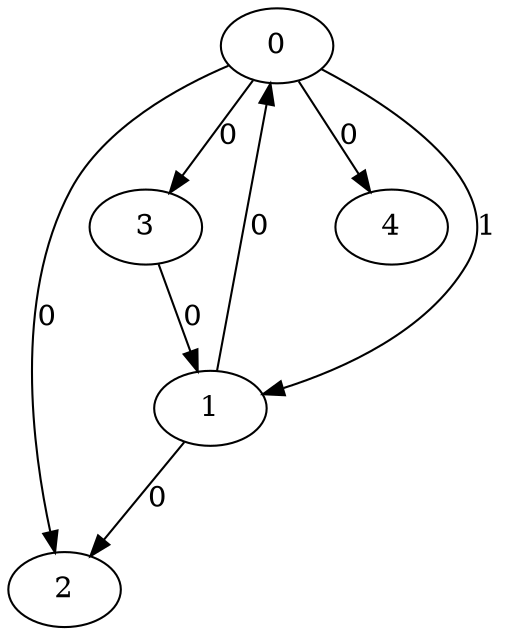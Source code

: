 // Source:88 Canonical: -1 1 0 0 0 0 -1 0 -1 -1 -1 -1 -1 -1 -1 -1 0 -1 -1 -1 -1 -1 -1 -1 -1
digraph HRA_from_88_graph_000 {
  0 -> 1 [label="1"];
  0 -> 2 [label="0"];
  0 -> 3 [label="0"];
  1 -> 0 [label="0"];
  1 -> 2 [label="0"];
  3 -> 1 [label="0"];
  0 -> 4 [label="0"];
}

// Source:88 Canonical: -1 1 0 0 0 0 -1 0 -1 -1 -1 -1 -1 -1 -1 -1 0 -1 -1 -1 0 -1 -1 -1 -1
digraph HRA_from_88_graph_001 {
  0 -> 1 [label="1"];
  0 -> 2 [label="0"];
  0 -> 3 [label="0"];
  1 -> 0 [label="0"];
  1 -> 2 [label="0"];
  3 -> 1 [label="0"];
  0 -> 4 [label="0"];
  4 -> 0 [label="0"];
}

// Source:88 Canonical: -1 1 0 0 -1 0 -1 0 -1 0 -1 -1 -1 -1 -1 -1 0 -1 -1 -1 -1 -1 -1 -1 -1
digraph HRA_from_88_graph_002 {
  0 -> 1 [label="1"];
  0 -> 2 [label="0"];
  0 -> 3 [label="0"];
  1 -> 0 [label="0"];
  1 -> 2 [label="0"];
  3 -> 1 [label="0"];
  1 -> 4 [label="0"];
}

// Source:88 Canonical: -1 1 0 0 0 0 -1 0 -1 0 -1 -1 -1 -1 -1 -1 0 -1 -1 -1 -1 -1 -1 -1 -1
digraph HRA_from_88_graph_003 {
  0 -> 1 [label="1"];
  0 -> 2 [label="0"];
  0 -> 3 [label="0"];
  1 -> 0 [label="0"];
  1 -> 2 [label="0"];
  3 -> 1 [label="0"];
  0 -> 4 [label="0"];
  1 -> 4 [label="0"];
}

// Source:88 Canonical: -1 1 0 0 -1 0 -1 0 -1 0 -1 -1 -1 -1 -1 -1 0 -1 -1 -1 0 -1 -1 -1 -1
digraph HRA_from_88_graph_004 {
  0 -> 1 [label="1"];
  0 -> 2 [label="0"];
  0 -> 3 [label="0"];
  1 -> 0 [label="0"];
  1 -> 2 [label="0"];
  3 -> 1 [label="0"];
  4 -> 0 [label="0"];
  1 -> 4 [label="0"];
}

// Source:88 Canonical: -1 1 0 0 0 0 -1 0 -1 0 -1 -1 -1 -1 -1 -1 0 -1 -1 -1 0 -1 -1 -1 -1
digraph HRA_from_88_graph_005 {
  0 -> 1 [label="1"];
  0 -> 2 [label="0"];
  0 -> 3 [label="0"];
  1 -> 0 [label="0"];
  1 -> 2 [label="0"];
  3 -> 1 [label="0"];
  0 -> 4 [label="0"];
  4 -> 0 [label="0"];
  1 -> 4 [label="0"];
}

// Source:88 Canonical: -1 1 0 0 0 0 -1 0 -1 -1 -1 -1 -1 -1 -1 -1 0 -1 -1 -1 -1 0 -1 -1 -1
digraph HRA_from_88_graph_006 {
  0 -> 1 [label="1"];
  0 -> 2 [label="0"];
  0 -> 3 [label="0"];
  1 -> 0 [label="0"];
  1 -> 2 [label="0"];
  3 -> 1 [label="0"];
  0 -> 4 [label="0"];
  4 -> 1 [label="0"];
}

// Source:88 Canonical: -1 1 0 0 0 0 -1 0 -1 -1 -1 -1 -1 -1 -1 -1 0 -1 -1 -1 0 0 -1 -1 -1
digraph HRA_from_88_graph_007 {
  0 -> 1 [label="1"];
  0 -> 2 [label="0"];
  0 -> 3 [label="0"];
  1 -> 0 [label="0"];
  1 -> 2 [label="0"];
  3 -> 1 [label="0"];
  0 -> 4 [label="0"];
  4 -> 0 [label="0"];
  4 -> 1 [label="0"];
}

// Source:88 Canonical: -1 1 0 0 -1 0 -1 0 -1 0 -1 -1 -1 -1 -1 -1 0 -1 -1 -1 -1 0 -1 -1 -1
digraph HRA_from_88_graph_008 {
  0 -> 1 [label="1"];
  0 -> 2 [label="0"];
  0 -> 3 [label="0"];
  1 -> 0 [label="0"];
  1 -> 2 [label="0"];
  3 -> 1 [label="0"];
  1 -> 4 [label="0"];
  4 -> 1 [label="0"];
}

// Source:88 Canonical: -1 1 0 0 0 0 -1 0 -1 0 -1 -1 -1 -1 -1 -1 0 -1 -1 -1 -1 0 -1 -1 -1
digraph HRA_from_88_graph_009 {
  0 -> 1 [label="1"];
  0 -> 2 [label="0"];
  0 -> 3 [label="0"];
  1 -> 0 [label="0"];
  1 -> 2 [label="0"];
  3 -> 1 [label="0"];
  0 -> 4 [label="0"];
  1 -> 4 [label="0"];
  4 -> 1 [label="0"];
}

// Source:88 Canonical: -1 1 0 0 -1 0 -1 0 -1 0 -1 -1 -1 -1 -1 -1 0 -1 -1 -1 0 0 -1 -1 -1
digraph HRA_from_88_graph_010 {
  0 -> 1 [label="1"];
  0 -> 2 [label="0"];
  0 -> 3 [label="0"];
  1 -> 0 [label="0"];
  1 -> 2 [label="0"];
  3 -> 1 [label="0"];
  4 -> 0 [label="0"];
  1 -> 4 [label="0"];
  4 -> 1 [label="0"];
}

// Source:88 Canonical: -1 1 0 0 0 0 -1 0 -1 0 -1 -1 -1 -1 -1 -1 0 -1 -1 -1 0 0 -1 -1 -1
digraph HRA_from_88_graph_011 {
  0 -> 1 [label="1"];
  0 -> 2 [label="0"];
  0 -> 3 [label="0"];
  1 -> 0 [label="0"];
  1 -> 2 [label="0"];
  3 -> 1 [label="0"];
  0 -> 4 [label="0"];
  4 -> 0 [label="0"];
  1 -> 4 [label="0"];
  4 -> 1 [label="0"];
}

// Source:88 Canonical: -1 1 0 0 -1 0 -1 0 -1 -1 -1 -1 -1 -1 0 -1 0 -1 -1 -1 -1 -1 -1 -1 -1
digraph HRA_from_88_graph_012 {
  0 -> 1 [label="1"];
  0 -> 2 [label="0"];
  0 -> 3 [label="0"];
  1 -> 0 [label="0"];
  1 -> 2 [label="0"];
  3 -> 1 [label="0"];
  2 -> 4 [label="0"];
}

// Source:88 Canonical: -1 1 0 0 0 0 -1 0 -1 -1 -1 -1 -1 -1 0 -1 0 -1 -1 -1 -1 -1 -1 -1 -1
digraph HRA_from_88_graph_013 {
  0 -> 1 [label="1"];
  0 -> 2 [label="0"];
  0 -> 3 [label="0"];
  1 -> 0 [label="0"];
  1 -> 2 [label="0"];
  3 -> 1 [label="0"];
  0 -> 4 [label="0"];
  2 -> 4 [label="0"];
}

// Source:88 Canonical: -1 1 0 0 -1 0 -1 0 -1 -1 -1 -1 -1 -1 0 -1 0 -1 -1 -1 0 -1 -1 -1 -1
digraph HRA_from_88_graph_014 {
  0 -> 1 [label="1"];
  0 -> 2 [label="0"];
  0 -> 3 [label="0"];
  1 -> 0 [label="0"];
  1 -> 2 [label="0"];
  3 -> 1 [label="0"];
  4 -> 0 [label="0"];
  2 -> 4 [label="0"];
}

// Source:88 Canonical: -1 1 0 0 0 0 -1 0 -1 -1 -1 -1 -1 -1 0 -1 0 -1 -1 -1 0 -1 -1 -1 -1
digraph HRA_from_88_graph_015 {
  0 -> 1 [label="1"];
  0 -> 2 [label="0"];
  0 -> 3 [label="0"];
  1 -> 0 [label="0"];
  1 -> 2 [label="0"];
  3 -> 1 [label="0"];
  0 -> 4 [label="0"];
  4 -> 0 [label="0"];
  2 -> 4 [label="0"];
}

// Source:88 Canonical: -1 1 0 0 -1 0 -1 0 -1 0 -1 -1 -1 -1 0 -1 0 -1 -1 -1 -1 -1 -1 -1 -1
digraph HRA_from_88_graph_016 {
  0 -> 1 [label="1"];
  0 -> 2 [label="0"];
  0 -> 3 [label="0"];
  1 -> 0 [label="0"];
  1 -> 2 [label="0"];
  3 -> 1 [label="0"];
  1 -> 4 [label="0"];
  2 -> 4 [label="0"];
}

// Source:88 Canonical: -1 1 0 0 0 0 -1 0 -1 0 -1 -1 -1 -1 0 -1 0 -1 -1 -1 -1 -1 -1 -1 -1
digraph HRA_from_88_graph_017 {
  0 -> 1 [label="1"];
  0 -> 2 [label="0"];
  0 -> 3 [label="0"];
  1 -> 0 [label="0"];
  1 -> 2 [label="0"];
  3 -> 1 [label="0"];
  0 -> 4 [label="0"];
  1 -> 4 [label="0"];
  2 -> 4 [label="0"];
}

// Source:88 Canonical: -1 1 0 0 -1 0 -1 0 -1 0 -1 -1 -1 -1 0 -1 0 -1 -1 -1 0 -1 -1 -1 -1
digraph HRA_from_88_graph_018 {
  0 -> 1 [label="1"];
  0 -> 2 [label="0"];
  0 -> 3 [label="0"];
  1 -> 0 [label="0"];
  1 -> 2 [label="0"];
  3 -> 1 [label="0"];
  4 -> 0 [label="0"];
  1 -> 4 [label="0"];
  2 -> 4 [label="0"];
}

// Source:88 Canonical: -1 1 0 0 0 0 -1 0 -1 0 -1 -1 -1 -1 0 -1 0 -1 -1 -1 0 -1 -1 -1 -1
digraph HRA_from_88_graph_019 {
  0 -> 1 [label="1"];
  0 -> 2 [label="0"];
  0 -> 3 [label="0"];
  1 -> 0 [label="0"];
  1 -> 2 [label="0"];
  3 -> 1 [label="0"];
  0 -> 4 [label="0"];
  4 -> 0 [label="0"];
  1 -> 4 [label="0"];
  2 -> 4 [label="0"];
}

// Source:88 Canonical: -1 1 0 0 -1 0 -1 0 -1 -1 -1 -1 -1 -1 0 -1 0 -1 -1 -1 -1 0 -1 -1 -1
digraph HRA_from_88_graph_020 {
  0 -> 1 [label="1"];
  0 -> 2 [label="0"];
  0 -> 3 [label="0"];
  1 -> 0 [label="0"];
  1 -> 2 [label="0"];
  3 -> 1 [label="0"];
  4 -> 1 [label="0"];
  2 -> 4 [label="0"];
}

// Source:88 Canonical: -1 1 0 0 0 0 -1 0 -1 -1 -1 -1 -1 -1 0 -1 0 -1 -1 -1 -1 0 -1 -1 -1
digraph HRA_from_88_graph_021 {
  0 -> 1 [label="1"];
  0 -> 2 [label="0"];
  0 -> 3 [label="0"];
  1 -> 0 [label="0"];
  1 -> 2 [label="0"];
  3 -> 1 [label="0"];
  0 -> 4 [label="0"];
  4 -> 1 [label="0"];
  2 -> 4 [label="0"];
}

// Source:88 Canonical: -1 1 0 0 -1 0 -1 0 -1 -1 -1 -1 -1 -1 0 -1 0 -1 -1 -1 0 0 -1 -1 -1
digraph HRA_from_88_graph_022 {
  0 -> 1 [label="1"];
  0 -> 2 [label="0"];
  0 -> 3 [label="0"];
  1 -> 0 [label="0"];
  1 -> 2 [label="0"];
  3 -> 1 [label="0"];
  4 -> 0 [label="0"];
  4 -> 1 [label="0"];
  2 -> 4 [label="0"];
}

// Source:88 Canonical: -1 1 0 0 0 0 -1 0 -1 -1 -1 -1 -1 -1 0 -1 0 -1 -1 -1 0 0 -1 -1 -1
digraph HRA_from_88_graph_023 {
  0 -> 1 [label="1"];
  0 -> 2 [label="0"];
  0 -> 3 [label="0"];
  1 -> 0 [label="0"];
  1 -> 2 [label="0"];
  3 -> 1 [label="0"];
  0 -> 4 [label="0"];
  4 -> 0 [label="0"];
  4 -> 1 [label="0"];
  2 -> 4 [label="0"];
}

// Source:88 Canonical: -1 1 0 0 -1 0 -1 0 -1 0 -1 -1 -1 -1 0 -1 0 -1 -1 -1 -1 0 -1 -1 -1
digraph HRA_from_88_graph_024 {
  0 -> 1 [label="1"];
  0 -> 2 [label="0"];
  0 -> 3 [label="0"];
  1 -> 0 [label="0"];
  1 -> 2 [label="0"];
  3 -> 1 [label="0"];
  1 -> 4 [label="0"];
  4 -> 1 [label="0"];
  2 -> 4 [label="0"];
}

// Source:88 Canonical: -1 1 0 0 0 0 -1 0 -1 0 -1 -1 -1 -1 0 -1 0 -1 -1 -1 -1 0 -1 -1 -1
digraph HRA_from_88_graph_025 {
  0 -> 1 [label="1"];
  0 -> 2 [label="0"];
  0 -> 3 [label="0"];
  1 -> 0 [label="0"];
  1 -> 2 [label="0"];
  3 -> 1 [label="0"];
  0 -> 4 [label="0"];
  1 -> 4 [label="0"];
  4 -> 1 [label="0"];
  2 -> 4 [label="0"];
}

// Source:88 Canonical: -1 1 0 0 -1 0 -1 0 -1 0 -1 -1 -1 -1 0 -1 0 -1 -1 -1 0 0 -1 -1 -1
digraph HRA_from_88_graph_026 {
  0 -> 1 [label="1"];
  0 -> 2 [label="0"];
  0 -> 3 [label="0"];
  1 -> 0 [label="0"];
  1 -> 2 [label="0"];
  3 -> 1 [label="0"];
  4 -> 0 [label="0"];
  1 -> 4 [label="0"];
  4 -> 1 [label="0"];
  2 -> 4 [label="0"];
}

// Source:88 Canonical: -1 1 0 0 0 0 -1 0 -1 0 -1 -1 -1 -1 0 -1 0 -1 -1 -1 0 0 -1 -1 -1
digraph HRA_from_88_graph_027 {
  0 -> 1 [label="1"];
  0 -> 2 [label="0"];
  0 -> 3 [label="0"];
  1 -> 0 [label="0"];
  1 -> 2 [label="0"];
  3 -> 1 [label="0"];
  0 -> 4 [label="0"];
  4 -> 0 [label="0"];
  1 -> 4 [label="0"];
  4 -> 1 [label="0"];
  2 -> 4 [label="0"];
}

// Source:88 Canonical: -1 1 0 0 0 0 -1 0 -1 -1 -1 -1 -1 -1 -1 -1 0 -1 -1 -1 -1 -1 0 -1 -1
digraph HRA_from_88_graph_028 {
  0 -> 1 [label="1"];
  0 -> 2 [label="0"];
  0 -> 3 [label="0"];
  1 -> 0 [label="0"];
  1 -> 2 [label="0"];
  3 -> 1 [label="0"];
  0 -> 4 [label="0"];
  4 -> 2 [label="0"];
}

// Source:88 Canonical: -1 1 0 0 0 0 -1 0 -1 -1 -1 -1 -1 -1 -1 -1 0 -1 -1 -1 0 -1 0 -1 -1
digraph HRA_from_88_graph_029 {
  0 -> 1 [label="1"];
  0 -> 2 [label="0"];
  0 -> 3 [label="0"];
  1 -> 0 [label="0"];
  1 -> 2 [label="0"];
  3 -> 1 [label="0"];
  0 -> 4 [label="0"];
  4 -> 0 [label="0"];
  4 -> 2 [label="0"];
}

// Source:88 Canonical: -1 1 0 0 -1 0 -1 0 -1 0 -1 -1 -1 -1 -1 -1 0 -1 -1 -1 -1 -1 0 -1 -1
digraph HRA_from_88_graph_030 {
  0 -> 1 [label="1"];
  0 -> 2 [label="0"];
  0 -> 3 [label="0"];
  1 -> 0 [label="0"];
  1 -> 2 [label="0"];
  3 -> 1 [label="0"];
  1 -> 4 [label="0"];
  4 -> 2 [label="0"];
}

// Source:88 Canonical: -1 1 0 0 0 0 -1 0 -1 0 -1 -1 -1 -1 -1 -1 0 -1 -1 -1 -1 -1 0 -1 -1
digraph HRA_from_88_graph_031 {
  0 -> 1 [label="1"];
  0 -> 2 [label="0"];
  0 -> 3 [label="0"];
  1 -> 0 [label="0"];
  1 -> 2 [label="0"];
  3 -> 1 [label="0"];
  0 -> 4 [label="0"];
  1 -> 4 [label="0"];
  4 -> 2 [label="0"];
}

// Source:88 Canonical: -1 1 0 0 -1 0 -1 0 -1 0 -1 -1 -1 -1 -1 -1 0 -1 -1 -1 0 -1 0 -1 -1
digraph HRA_from_88_graph_032 {
  0 -> 1 [label="1"];
  0 -> 2 [label="0"];
  0 -> 3 [label="0"];
  1 -> 0 [label="0"];
  1 -> 2 [label="0"];
  3 -> 1 [label="0"];
  4 -> 0 [label="0"];
  1 -> 4 [label="0"];
  4 -> 2 [label="0"];
}

// Source:88 Canonical: -1 1 0 0 0 0 -1 0 -1 0 -1 -1 -1 -1 -1 -1 0 -1 -1 -1 0 -1 0 -1 -1
digraph HRA_from_88_graph_033 {
  0 -> 1 [label="1"];
  0 -> 2 [label="0"];
  0 -> 3 [label="0"];
  1 -> 0 [label="0"];
  1 -> 2 [label="0"];
  3 -> 1 [label="0"];
  0 -> 4 [label="0"];
  4 -> 0 [label="0"];
  1 -> 4 [label="0"];
  4 -> 2 [label="0"];
}

// Source:88 Canonical: -1 1 0 0 0 0 -1 0 -1 -1 -1 -1 -1 -1 -1 -1 0 -1 -1 -1 -1 0 0 -1 -1
digraph HRA_from_88_graph_034 {
  0 -> 1 [label="1"];
  0 -> 2 [label="0"];
  0 -> 3 [label="0"];
  1 -> 0 [label="0"];
  1 -> 2 [label="0"];
  3 -> 1 [label="0"];
  0 -> 4 [label="0"];
  4 -> 1 [label="0"];
  4 -> 2 [label="0"];
}

// Source:88 Canonical: -1 1 0 0 0 0 -1 0 -1 -1 -1 -1 -1 -1 -1 -1 0 -1 -1 -1 0 0 0 -1 -1
digraph HRA_from_88_graph_035 {
  0 -> 1 [label="1"];
  0 -> 2 [label="0"];
  0 -> 3 [label="0"];
  1 -> 0 [label="0"];
  1 -> 2 [label="0"];
  3 -> 1 [label="0"];
  0 -> 4 [label="0"];
  4 -> 0 [label="0"];
  4 -> 1 [label="0"];
  4 -> 2 [label="0"];
}

// Source:88 Canonical: -1 1 0 0 -1 0 -1 0 -1 0 -1 -1 -1 -1 -1 -1 0 -1 -1 -1 -1 0 0 -1 -1
digraph HRA_from_88_graph_036 {
  0 -> 1 [label="1"];
  0 -> 2 [label="0"];
  0 -> 3 [label="0"];
  1 -> 0 [label="0"];
  1 -> 2 [label="0"];
  3 -> 1 [label="0"];
  1 -> 4 [label="0"];
  4 -> 1 [label="0"];
  4 -> 2 [label="0"];
}

// Source:88 Canonical: -1 1 0 0 0 0 -1 0 -1 0 -1 -1 -1 -1 -1 -1 0 -1 -1 -1 -1 0 0 -1 -1
digraph HRA_from_88_graph_037 {
  0 -> 1 [label="1"];
  0 -> 2 [label="0"];
  0 -> 3 [label="0"];
  1 -> 0 [label="0"];
  1 -> 2 [label="0"];
  3 -> 1 [label="0"];
  0 -> 4 [label="0"];
  1 -> 4 [label="0"];
  4 -> 1 [label="0"];
  4 -> 2 [label="0"];
}

// Source:88 Canonical: -1 1 0 0 -1 0 -1 0 -1 0 -1 -1 -1 -1 -1 -1 0 -1 -1 -1 0 0 0 -1 -1
digraph HRA_from_88_graph_038 {
  0 -> 1 [label="1"];
  0 -> 2 [label="0"];
  0 -> 3 [label="0"];
  1 -> 0 [label="0"];
  1 -> 2 [label="0"];
  3 -> 1 [label="0"];
  4 -> 0 [label="0"];
  1 -> 4 [label="0"];
  4 -> 1 [label="0"];
  4 -> 2 [label="0"];
}

// Source:88 Canonical: -1 1 0 0 0 0 -1 0 -1 0 -1 -1 -1 -1 -1 -1 0 -1 -1 -1 0 0 0 -1 -1
digraph HRA_from_88_graph_039 {
  0 -> 1 [label="1"];
  0 -> 2 [label="0"];
  0 -> 3 [label="0"];
  1 -> 0 [label="0"];
  1 -> 2 [label="0"];
  3 -> 1 [label="0"];
  0 -> 4 [label="0"];
  4 -> 0 [label="0"];
  1 -> 4 [label="0"];
  4 -> 1 [label="0"];
  4 -> 2 [label="0"];
}

// Source:88 Canonical: -1 1 0 0 -1 0 -1 0 -1 -1 -1 -1 -1 -1 0 -1 0 -1 -1 -1 -1 -1 0 -1 -1
digraph HRA_from_88_graph_040 {
  0 -> 1 [label="1"];
  0 -> 2 [label="0"];
  0 -> 3 [label="0"];
  1 -> 0 [label="0"];
  1 -> 2 [label="0"];
  3 -> 1 [label="0"];
  2 -> 4 [label="0"];
  4 -> 2 [label="0"];
}

// Source:88 Canonical: -1 1 0 0 0 0 -1 0 -1 -1 -1 -1 -1 -1 0 -1 0 -1 -1 -1 -1 -1 0 -1 -1
digraph HRA_from_88_graph_041 {
  0 -> 1 [label="1"];
  0 -> 2 [label="0"];
  0 -> 3 [label="0"];
  1 -> 0 [label="0"];
  1 -> 2 [label="0"];
  3 -> 1 [label="0"];
  0 -> 4 [label="0"];
  2 -> 4 [label="0"];
  4 -> 2 [label="0"];
}

// Source:88 Canonical: -1 1 0 0 -1 0 -1 0 -1 -1 -1 -1 -1 -1 0 -1 0 -1 -1 -1 0 -1 0 -1 -1
digraph HRA_from_88_graph_042 {
  0 -> 1 [label="1"];
  0 -> 2 [label="0"];
  0 -> 3 [label="0"];
  1 -> 0 [label="0"];
  1 -> 2 [label="0"];
  3 -> 1 [label="0"];
  4 -> 0 [label="0"];
  2 -> 4 [label="0"];
  4 -> 2 [label="0"];
}

// Source:88 Canonical: -1 1 0 0 0 0 -1 0 -1 -1 -1 -1 -1 -1 0 -1 0 -1 -1 -1 0 -1 0 -1 -1
digraph HRA_from_88_graph_043 {
  0 -> 1 [label="1"];
  0 -> 2 [label="0"];
  0 -> 3 [label="0"];
  1 -> 0 [label="0"];
  1 -> 2 [label="0"];
  3 -> 1 [label="0"];
  0 -> 4 [label="0"];
  4 -> 0 [label="0"];
  2 -> 4 [label="0"];
  4 -> 2 [label="0"];
}

// Source:88 Canonical: -1 1 0 0 -1 0 -1 0 -1 0 -1 -1 -1 -1 0 -1 0 -1 -1 -1 -1 -1 0 -1 -1
digraph HRA_from_88_graph_044 {
  0 -> 1 [label="1"];
  0 -> 2 [label="0"];
  0 -> 3 [label="0"];
  1 -> 0 [label="0"];
  1 -> 2 [label="0"];
  3 -> 1 [label="0"];
  1 -> 4 [label="0"];
  2 -> 4 [label="0"];
  4 -> 2 [label="0"];
}

// Source:88 Canonical: -1 1 0 0 0 0 -1 0 -1 0 -1 -1 -1 -1 0 -1 0 -1 -1 -1 -1 -1 0 -1 -1
digraph HRA_from_88_graph_045 {
  0 -> 1 [label="1"];
  0 -> 2 [label="0"];
  0 -> 3 [label="0"];
  1 -> 0 [label="0"];
  1 -> 2 [label="0"];
  3 -> 1 [label="0"];
  0 -> 4 [label="0"];
  1 -> 4 [label="0"];
  2 -> 4 [label="0"];
  4 -> 2 [label="0"];
}

// Source:88 Canonical: -1 1 0 0 -1 0 -1 0 -1 0 -1 -1 -1 -1 0 -1 0 -1 -1 -1 0 -1 0 -1 -1
digraph HRA_from_88_graph_046 {
  0 -> 1 [label="1"];
  0 -> 2 [label="0"];
  0 -> 3 [label="0"];
  1 -> 0 [label="0"];
  1 -> 2 [label="0"];
  3 -> 1 [label="0"];
  4 -> 0 [label="0"];
  1 -> 4 [label="0"];
  2 -> 4 [label="0"];
  4 -> 2 [label="0"];
}

// Source:88 Canonical: -1 1 0 0 0 0 -1 0 -1 0 -1 -1 -1 -1 0 -1 0 -1 -1 -1 0 -1 0 -1 -1
digraph HRA_from_88_graph_047 {
  0 -> 1 [label="1"];
  0 -> 2 [label="0"];
  0 -> 3 [label="0"];
  1 -> 0 [label="0"];
  1 -> 2 [label="0"];
  3 -> 1 [label="0"];
  0 -> 4 [label="0"];
  4 -> 0 [label="0"];
  1 -> 4 [label="0"];
  2 -> 4 [label="0"];
  4 -> 2 [label="0"];
}

// Source:88 Canonical: -1 1 0 0 -1 0 -1 0 -1 -1 -1 -1 -1 -1 0 -1 0 -1 -1 -1 -1 0 0 -1 -1
digraph HRA_from_88_graph_048 {
  0 -> 1 [label="1"];
  0 -> 2 [label="0"];
  0 -> 3 [label="0"];
  1 -> 0 [label="0"];
  1 -> 2 [label="0"];
  3 -> 1 [label="0"];
  4 -> 1 [label="0"];
  2 -> 4 [label="0"];
  4 -> 2 [label="0"];
}

// Source:88 Canonical: -1 1 0 0 0 0 -1 0 -1 -1 -1 -1 -1 -1 0 -1 0 -1 -1 -1 -1 0 0 -1 -1
digraph HRA_from_88_graph_049 {
  0 -> 1 [label="1"];
  0 -> 2 [label="0"];
  0 -> 3 [label="0"];
  1 -> 0 [label="0"];
  1 -> 2 [label="0"];
  3 -> 1 [label="0"];
  0 -> 4 [label="0"];
  4 -> 1 [label="0"];
  2 -> 4 [label="0"];
  4 -> 2 [label="0"];
}

// Source:88 Canonical: -1 1 0 0 -1 0 -1 0 -1 -1 -1 -1 -1 -1 0 -1 0 -1 -1 -1 0 0 0 -1 -1
digraph HRA_from_88_graph_050 {
  0 -> 1 [label="1"];
  0 -> 2 [label="0"];
  0 -> 3 [label="0"];
  1 -> 0 [label="0"];
  1 -> 2 [label="0"];
  3 -> 1 [label="0"];
  4 -> 0 [label="0"];
  4 -> 1 [label="0"];
  2 -> 4 [label="0"];
  4 -> 2 [label="0"];
}

// Source:88 Canonical: -1 1 0 0 0 0 -1 0 -1 -1 -1 -1 -1 -1 0 -1 0 -1 -1 -1 0 0 0 -1 -1
digraph HRA_from_88_graph_051 {
  0 -> 1 [label="1"];
  0 -> 2 [label="0"];
  0 -> 3 [label="0"];
  1 -> 0 [label="0"];
  1 -> 2 [label="0"];
  3 -> 1 [label="0"];
  0 -> 4 [label="0"];
  4 -> 0 [label="0"];
  4 -> 1 [label="0"];
  2 -> 4 [label="0"];
  4 -> 2 [label="0"];
}

// Source:88 Canonical: -1 1 0 0 -1 0 -1 0 -1 0 -1 -1 -1 -1 0 -1 0 -1 -1 -1 -1 0 0 -1 -1
digraph HRA_from_88_graph_052 {
  0 -> 1 [label="1"];
  0 -> 2 [label="0"];
  0 -> 3 [label="0"];
  1 -> 0 [label="0"];
  1 -> 2 [label="0"];
  3 -> 1 [label="0"];
  1 -> 4 [label="0"];
  4 -> 1 [label="0"];
  2 -> 4 [label="0"];
  4 -> 2 [label="0"];
}

// Source:88 Canonical: -1 1 0 0 0 0 -1 0 -1 0 -1 -1 -1 -1 0 -1 0 -1 -1 -1 -1 0 0 -1 -1
digraph HRA_from_88_graph_053 {
  0 -> 1 [label="1"];
  0 -> 2 [label="0"];
  0 -> 3 [label="0"];
  1 -> 0 [label="0"];
  1 -> 2 [label="0"];
  3 -> 1 [label="0"];
  0 -> 4 [label="0"];
  1 -> 4 [label="0"];
  4 -> 1 [label="0"];
  2 -> 4 [label="0"];
  4 -> 2 [label="0"];
}

// Source:88 Canonical: -1 1 0 0 -1 0 -1 0 -1 0 -1 -1 -1 -1 0 -1 0 -1 -1 -1 0 0 0 -1 -1
digraph HRA_from_88_graph_054 {
  0 -> 1 [label="1"];
  0 -> 2 [label="0"];
  0 -> 3 [label="0"];
  1 -> 0 [label="0"];
  1 -> 2 [label="0"];
  3 -> 1 [label="0"];
  4 -> 0 [label="0"];
  1 -> 4 [label="0"];
  4 -> 1 [label="0"];
  2 -> 4 [label="0"];
  4 -> 2 [label="0"];
}

// Source:88 Canonical: -1 1 0 0 0 0 -1 0 -1 0 -1 -1 -1 -1 0 -1 0 -1 -1 -1 0 0 0 -1 -1
digraph HRA_from_88_graph_055 {
  0 -> 1 [label="1"];
  0 -> 2 [label="0"];
  0 -> 3 [label="0"];
  1 -> 0 [label="0"];
  1 -> 2 [label="0"];
  3 -> 1 [label="0"];
  0 -> 4 [label="0"];
  4 -> 0 [label="0"];
  1 -> 4 [label="0"];
  4 -> 1 [label="0"];
  2 -> 4 [label="0"];
  4 -> 2 [label="0"];
}

// Source:88 Canonical: -1 1 0 0 -1 0 -1 0 -1 -1 -1 -1 -1 -1 -1 -1 0 -1 -1 0 -1 -1 -1 -1 -1
digraph HRA_from_88_graph_056 {
  0 -> 1 [label="1"];
  0 -> 2 [label="0"];
  0 -> 3 [label="0"];
  1 -> 0 [label="0"];
  1 -> 2 [label="0"];
  3 -> 1 [label="0"];
  3 -> 4 [label="0"];
}

// Source:88 Canonical: -1 1 0 0 0 0 -1 0 -1 -1 -1 -1 -1 -1 -1 -1 0 -1 -1 0 -1 -1 -1 -1 -1
digraph HRA_from_88_graph_057 {
  0 -> 1 [label="1"];
  0 -> 2 [label="0"];
  0 -> 3 [label="0"];
  1 -> 0 [label="0"];
  1 -> 2 [label="0"];
  3 -> 1 [label="0"];
  0 -> 4 [label="0"];
  3 -> 4 [label="0"];
}

// Source:88 Canonical: -1 1 0 0 -1 0 -1 0 -1 -1 -1 -1 -1 -1 -1 -1 0 -1 -1 0 0 -1 -1 -1 -1
digraph HRA_from_88_graph_058 {
  0 -> 1 [label="1"];
  0 -> 2 [label="0"];
  0 -> 3 [label="0"];
  1 -> 0 [label="0"];
  1 -> 2 [label="0"];
  3 -> 1 [label="0"];
  4 -> 0 [label="0"];
  3 -> 4 [label="0"];
}

// Source:88 Canonical: -1 1 0 0 0 0 -1 0 -1 -1 -1 -1 -1 -1 -1 -1 0 -1 -1 0 0 -1 -1 -1 -1
digraph HRA_from_88_graph_059 {
  0 -> 1 [label="1"];
  0 -> 2 [label="0"];
  0 -> 3 [label="0"];
  1 -> 0 [label="0"];
  1 -> 2 [label="0"];
  3 -> 1 [label="0"];
  0 -> 4 [label="0"];
  4 -> 0 [label="0"];
  3 -> 4 [label="0"];
}

// Source:88 Canonical: -1 1 0 0 -1 0 -1 0 -1 0 -1 -1 -1 -1 -1 -1 0 -1 -1 0 -1 -1 -1 -1 -1
digraph HRA_from_88_graph_060 {
  0 -> 1 [label="1"];
  0 -> 2 [label="0"];
  0 -> 3 [label="0"];
  1 -> 0 [label="0"];
  1 -> 2 [label="0"];
  3 -> 1 [label="0"];
  1 -> 4 [label="0"];
  3 -> 4 [label="0"];
}

// Source:88 Canonical: -1 1 0 0 0 0 -1 0 -1 0 -1 -1 -1 -1 -1 -1 0 -1 -1 0 -1 -1 -1 -1 -1
digraph HRA_from_88_graph_061 {
  0 -> 1 [label="1"];
  0 -> 2 [label="0"];
  0 -> 3 [label="0"];
  1 -> 0 [label="0"];
  1 -> 2 [label="0"];
  3 -> 1 [label="0"];
  0 -> 4 [label="0"];
  1 -> 4 [label="0"];
  3 -> 4 [label="0"];
}

// Source:88 Canonical: -1 1 0 0 -1 0 -1 0 -1 0 -1 -1 -1 -1 -1 -1 0 -1 -1 0 0 -1 -1 -1 -1
digraph HRA_from_88_graph_062 {
  0 -> 1 [label="1"];
  0 -> 2 [label="0"];
  0 -> 3 [label="0"];
  1 -> 0 [label="0"];
  1 -> 2 [label="0"];
  3 -> 1 [label="0"];
  4 -> 0 [label="0"];
  1 -> 4 [label="0"];
  3 -> 4 [label="0"];
}

// Source:88 Canonical: -1 1 0 0 0 0 -1 0 -1 0 -1 -1 -1 -1 -1 -1 0 -1 -1 0 0 -1 -1 -1 -1
digraph HRA_from_88_graph_063 {
  0 -> 1 [label="1"];
  0 -> 2 [label="0"];
  0 -> 3 [label="0"];
  1 -> 0 [label="0"];
  1 -> 2 [label="0"];
  3 -> 1 [label="0"];
  0 -> 4 [label="0"];
  4 -> 0 [label="0"];
  1 -> 4 [label="0"];
  3 -> 4 [label="0"];
}

// Source:88 Canonical: -1 1 0 0 -1 0 -1 0 -1 -1 -1 -1 -1 -1 -1 -1 0 -1 -1 0 -1 0 -1 -1 -1
digraph HRA_from_88_graph_064 {
  0 -> 1 [label="1"];
  0 -> 2 [label="0"];
  0 -> 3 [label="0"];
  1 -> 0 [label="0"];
  1 -> 2 [label="0"];
  3 -> 1 [label="0"];
  4 -> 1 [label="0"];
  3 -> 4 [label="0"];
}

// Source:88 Canonical: -1 1 0 0 0 0 -1 0 -1 -1 -1 -1 -1 -1 -1 -1 0 -1 -1 0 -1 0 -1 -1 -1
digraph HRA_from_88_graph_065 {
  0 -> 1 [label="1"];
  0 -> 2 [label="0"];
  0 -> 3 [label="0"];
  1 -> 0 [label="0"];
  1 -> 2 [label="0"];
  3 -> 1 [label="0"];
  0 -> 4 [label="0"];
  4 -> 1 [label="0"];
  3 -> 4 [label="0"];
}

// Source:88 Canonical: -1 1 0 0 -1 0 -1 0 -1 -1 -1 -1 -1 -1 -1 -1 0 -1 -1 0 0 0 -1 -1 -1
digraph HRA_from_88_graph_066 {
  0 -> 1 [label="1"];
  0 -> 2 [label="0"];
  0 -> 3 [label="0"];
  1 -> 0 [label="0"];
  1 -> 2 [label="0"];
  3 -> 1 [label="0"];
  4 -> 0 [label="0"];
  4 -> 1 [label="0"];
  3 -> 4 [label="0"];
}

// Source:88 Canonical: -1 1 0 0 0 0 -1 0 -1 -1 -1 -1 -1 -1 -1 -1 0 -1 -1 0 0 0 -1 -1 -1
digraph HRA_from_88_graph_067 {
  0 -> 1 [label="1"];
  0 -> 2 [label="0"];
  0 -> 3 [label="0"];
  1 -> 0 [label="0"];
  1 -> 2 [label="0"];
  3 -> 1 [label="0"];
  0 -> 4 [label="0"];
  4 -> 0 [label="0"];
  4 -> 1 [label="0"];
  3 -> 4 [label="0"];
}

// Source:88 Canonical: -1 1 0 0 -1 0 -1 0 -1 0 -1 -1 -1 -1 -1 -1 0 -1 -1 0 -1 0 -1 -1 -1
digraph HRA_from_88_graph_068 {
  0 -> 1 [label="1"];
  0 -> 2 [label="0"];
  0 -> 3 [label="0"];
  1 -> 0 [label="0"];
  1 -> 2 [label="0"];
  3 -> 1 [label="0"];
  1 -> 4 [label="0"];
  4 -> 1 [label="0"];
  3 -> 4 [label="0"];
}

// Source:88 Canonical: -1 1 0 0 0 0 -1 0 -1 0 -1 -1 -1 -1 -1 -1 0 -1 -1 0 -1 0 -1 -1 -1
digraph HRA_from_88_graph_069 {
  0 -> 1 [label="1"];
  0 -> 2 [label="0"];
  0 -> 3 [label="0"];
  1 -> 0 [label="0"];
  1 -> 2 [label="0"];
  3 -> 1 [label="0"];
  0 -> 4 [label="0"];
  1 -> 4 [label="0"];
  4 -> 1 [label="0"];
  3 -> 4 [label="0"];
}

// Source:88 Canonical: -1 1 0 0 -1 0 -1 0 -1 0 -1 -1 -1 -1 -1 -1 0 -1 -1 0 0 0 -1 -1 -1
digraph HRA_from_88_graph_070 {
  0 -> 1 [label="1"];
  0 -> 2 [label="0"];
  0 -> 3 [label="0"];
  1 -> 0 [label="0"];
  1 -> 2 [label="0"];
  3 -> 1 [label="0"];
  4 -> 0 [label="0"];
  1 -> 4 [label="0"];
  4 -> 1 [label="0"];
  3 -> 4 [label="0"];
}

// Source:88 Canonical: -1 1 0 0 0 0 -1 0 -1 0 -1 -1 -1 -1 -1 -1 0 -1 -1 0 0 0 -1 -1 -1
digraph HRA_from_88_graph_071 {
  0 -> 1 [label="1"];
  0 -> 2 [label="0"];
  0 -> 3 [label="0"];
  1 -> 0 [label="0"];
  1 -> 2 [label="0"];
  3 -> 1 [label="0"];
  0 -> 4 [label="0"];
  4 -> 0 [label="0"];
  1 -> 4 [label="0"];
  4 -> 1 [label="0"];
  3 -> 4 [label="0"];
}

// Source:88 Canonical: -1 1 0 0 -1 0 -1 0 -1 -1 -1 -1 -1 -1 0 -1 0 -1 -1 0 -1 -1 -1 -1 -1
digraph HRA_from_88_graph_072 {
  0 -> 1 [label="1"];
  0 -> 2 [label="0"];
  0 -> 3 [label="0"];
  1 -> 0 [label="0"];
  1 -> 2 [label="0"];
  3 -> 1 [label="0"];
  2 -> 4 [label="0"];
  3 -> 4 [label="0"];
}

// Source:88 Canonical: -1 1 0 0 0 0 -1 0 -1 -1 -1 -1 -1 -1 0 -1 0 -1 -1 0 -1 -1 -1 -1 -1
digraph HRA_from_88_graph_073 {
  0 -> 1 [label="1"];
  0 -> 2 [label="0"];
  0 -> 3 [label="0"];
  1 -> 0 [label="0"];
  1 -> 2 [label="0"];
  3 -> 1 [label="0"];
  0 -> 4 [label="0"];
  2 -> 4 [label="0"];
  3 -> 4 [label="0"];
}

// Source:88 Canonical: -1 1 0 0 -1 0 -1 0 -1 -1 -1 -1 -1 -1 0 -1 0 -1 -1 0 0 -1 -1 -1 -1
digraph HRA_from_88_graph_074 {
  0 -> 1 [label="1"];
  0 -> 2 [label="0"];
  0 -> 3 [label="0"];
  1 -> 0 [label="0"];
  1 -> 2 [label="0"];
  3 -> 1 [label="0"];
  4 -> 0 [label="0"];
  2 -> 4 [label="0"];
  3 -> 4 [label="0"];
}

// Source:88 Canonical: -1 1 0 0 0 0 -1 0 -1 -1 -1 -1 -1 -1 0 -1 0 -1 -1 0 0 -1 -1 -1 -1
digraph HRA_from_88_graph_075 {
  0 -> 1 [label="1"];
  0 -> 2 [label="0"];
  0 -> 3 [label="0"];
  1 -> 0 [label="0"];
  1 -> 2 [label="0"];
  3 -> 1 [label="0"];
  0 -> 4 [label="0"];
  4 -> 0 [label="0"];
  2 -> 4 [label="0"];
  3 -> 4 [label="0"];
}

// Source:88 Canonical: -1 1 0 0 -1 0 -1 0 -1 0 -1 -1 -1 -1 0 -1 0 -1 -1 0 -1 -1 -1 -1 -1
digraph HRA_from_88_graph_076 {
  0 -> 1 [label="1"];
  0 -> 2 [label="0"];
  0 -> 3 [label="0"];
  1 -> 0 [label="0"];
  1 -> 2 [label="0"];
  3 -> 1 [label="0"];
  1 -> 4 [label="0"];
  2 -> 4 [label="0"];
  3 -> 4 [label="0"];
}

// Source:88 Canonical: -1 1 0 0 0 0 -1 0 -1 0 -1 -1 -1 -1 0 -1 0 -1 -1 0 -1 -1 -1 -1 -1
digraph HRA_from_88_graph_077 {
  0 -> 1 [label="1"];
  0 -> 2 [label="0"];
  0 -> 3 [label="0"];
  1 -> 0 [label="0"];
  1 -> 2 [label="0"];
  3 -> 1 [label="0"];
  0 -> 4 [label="0"];
  1 -> 4 [label="0"];
  2 -> 4 [label="0"];
  3 -> 4 [label="0"];
}

// Source:88 Canonical: -1 1 0 0 -1 0 -1 0 -1 0 -1 -1 -1 -1 0 -1 0 -1 -1 0 0 -1 -1 -1 -1
digraph HRA_from_88_graph_078 {
  0 -> 1 [label="1"];
  0 -> 2 [label="0"];
  0 -> 3 [label="0"];
  1 -> 0 [label="0"];
  1 -> 2 [label="0"];
  3 -> 1 [label="0"];
  4 -> 0 [label="0"];
  1 -> 4 [label="0"];
  2 -> 4 [label="0"];
  3 -> 4 [label="0"];
}

// Source:88 Canonical: -1 1 0 0 0 0 -1 0 -1 0 -1 -1 -1 -1 0 -1 0 -1 -1 0 0 -1 -1 -1 -1
digraph HRA_from_88_graph_079 {
  0 -> 1 [label="1"];
  0 -> 2 [label="0"];
  0 -> 3 [label="0"];
  1 -> 0 [label="0"];
  1 -> 2 [label="0"];
  3 -> 1 [label="0"];
  0 -> 4 [label="0"];
  4 -> 0 [label="0"];
  1 -> 4 [label="0"];
  2 -> 4 [label="0"];
  3 -> 4 [label="0"];
}

// Source:88 Canonical: -1 1 0 0 -1 0 -1 0 -1 -1 -1 -1 -1 -1 0 -1 0 -1 -1 0 -1 0 -1 -1 -1
digraph HRA_from_88_graph_080 {
  0 -> 1 [label="1"];
  0 -> 2 [label="0"];
  0 -> 3 [label="0"];
  1 -> 0 [label="0"];
  1 -> 2 [label="0"];
  3 -> 1 [label="0"];
  4 -> 1 [label="0"];
  2 -> 4 [label="0"];
  3 -> 4 [label="0"];
}

// Source:88 Canonical: -1 1 0 0 0 0 -1 0 -1 -1 -1 -1 -1 -1 0 -1 0 -1 -1 0 -1 0 -1 -1 -1
digraph HRA_from_88_graph_081 {
  0 -> 1 [label="1"];
  0 -> 2 [label="0"];
  0 -> 3 [label="0"];
  1 -> 0 [label="0"];
  1 -> 2 [label="0"];
  3 -> 1 [label="0"];
  0 -> 4 [label="0"];
  4 -> 1 [label="0"];
  2 -> 4 [label="0"];
  3 -> 4 [label="0"];
}

// Source:88 Canonical: -1 1 0 0 -1 0 -1 0 -1 -1 -1 -1 -1 -1 0 -1 0 -1 -1 0 0 0 -1 -1 -1
digraph HRA_from_88_graph_082 {
  0 -> 1 [label="1"];
  0 -> 2 [label="0"];
  0 -> 3 [label="0"];
  1 -> 0 [label="0"];
  1 -> 2 [label="0"];
  3 -> 1 [label="0"];
  4 -> 0 [label="0"];
  4 -> 1 [label="0"];
  2 -> 4 [label="0"];
  3 -> 4 [label="0"];
}

// Source:88 Canonical: -1 1 0 0 0 0 -1 0 -1 -1 -1 -1 -1 -1 0 -1 0 -1 -1 0 0 0 -1 -1 -1
digraph HRA_from_88_graph_083 {
  0 -> 1 [label="1"];
  0 -> 2 [label="0"];
  0 -> 3 [label="0"];
  1 -> 0 [label="0"];
  1 -> 2 [label="0"];
  3 -> 1 [label="0"];
  0 -> 4 [label="0"];
  4 -> 0 [label="0"];
  4 -> 1 [label="0"];
  2 -> 4 [label="0"];
  3 -> 4 [label="0"];
}

// Source:88 Canonical: -1 1 0 0 -1 0 -1 0 -1 0 -1 -1 -1 -1 0 -1 0 -1 -1 0 -1 0 -1 -1 -1
digraph HRA_from_88_graph_084 {
  0 -> 1 [label="1"];
  0 -> 2 [label="0"];
  0 -> 3 [label="0"];
  1 -> 0 [label="0"];
  1 -> 2 [label="0"];
  3 -> 1 [label="0"];
  1 -> 4 [label="0"];
  4 -> 1 [label="0"];
  2 -> 4 [label="0"];
  3 -> 4 [label="0"];
}

// Source:88 Canonical: -1 1 0 0 0 0 -1 0 -1 0 -1 -1 -1 -1 0 -1 0 -1 -1 0 -1 0 -1 -1 -1
digraph HRA_from_88_graph_085 {
  0 -> 1 [label="1"];
  0 -> 2 [label="0"];
  0 -> 3 [label="0"];
  1 -> 0 [label="0"];
  1 -> 2 [label="0"];
  3 -> 1 [label="0"];
  0 -> 4 [label="0"];
  1 -> 4 [label="0"];
  4 -> 1 [label="0"];
  2 -> 4 [label="0"];
  3 -> 4 [label="0"];
}

// Source:88 Canonical: -1 1 0 0 -1 0 -1 0 -1 0 -1 -1 -1 -1 0 -1 0 -1 -1 0 0 0 -1 -1 -1
digraph HRA_from_88_graph_086 {
  0 -> 1 [label="1"];
  0 -> 2 [label="0"];
  0 -> 3 [label="0"];
  1 -> 0 [label="0"];
  1 -> 2 [label="0"];
  3 -> 1 [label="0"];
  4 -> 0 [label="0"];
  1 -> 4 [label="0"];
  4 -> 1 [label="0"];
  2 -> 4 [label="0"];
  3 -> 4 [label="0"];
}

// Source:88 Canonical: -1 1 0 0 0 0 -1 0 -1 0 -1 -1 -1 -1 0 -1 0 -1 -1 0 0 0 -1 -1 -1
digraph HRA_from_88_graph_087 {
  0 -> 1 [label="1"];
  0 -> 2 [label="0"];
  0 -> 3 [label="0"];
  1 -> 0 [label="0"];
  1 -> 2 [label="0"];
  3 -> 1 [label="0"];
  0 -> 4 [label="0"];
  4 -> 0 [label="0"];
  1 -> 4 [label="0"];
  4 -> 1 [label="0"];
  2 -> 4 [label="0"];
  3 -> 4 [label="0"];
}

// Source:88 Canonical: -1 1 0 0 -1 0 -1 0 -1 -1 -1 -1 -1 -1 -1 -1 0 -1 -1 0 -1 -1 0 -1 -1
digraph HRA_from_88_graph_088 {
  0 -> 1 [label="1"];
  0 -> 2 [label="0"];
  0 -> 3 [label="0"];
  1 -> 0 [label="0"];
  1 -> 2 [label="0"];
  3 -> 1 [label="0"];
  4 -> 2 [label="0"];
  3 -> 4 [label="0"];
}

// Source:88 Canonical: -1 1 0 0 0 0 -1 0 -1 -1 -1 -1 -1 -1 -1 -1 0 -1 -1 0 -1 -1 0 -1 -1
digraph HRA_from_88_graph_089 {
  0 -> 1 [label="1"];
  0 -> 2 [label="0"];
  0 -> 3 [label="0"];
  1 -> 0 [label="0"];
  1 -> 2 [label="0"];
  3 -> 1 [label="0"];
  0 -> 4 [label="0"];
  4 -> 2 [label="0"];
  3 -> 4 [label="0"];
}

// Source:88 Canonical: -1 1 0 0 -1 0 -1 0 -1 -1 -1 -1 -1 -1 -1 -1 0 -1 -1 0 0 -1 0 -1 -1
digraph HRA_from_88_graph_090 {
  0 -> 1 [label="1"];
  0 -> 2 [label="0"];
  0 -> 3 [label="0"];
  1 -> 0 [label="0"];
  1 -> 2 [label="0"];
  3 -> 1 [label="0"];
  4 -> 0 [label="0"];
  4 -> 2 [label="0"];
  3 -> 4 [label="0"];
}

// Source:88 Canonical: -1 1 0 0 0 0 -1 0 -1 -1 -1 -1 -1 -1 -1 -1 0 -1 -1 0 0 -1 0 -1 -1
digraph HRA_from_88_graph_091 {
  0 -> 1 [label="1"];
  0 -> 2 [label="0"];
  0 -> 3 [label="0"];
  1 -> 0 [label="0"];
  1 -> 2 [label="0"];
  3 -> 1 [label="0"];
  0 -> 4 [label="0"];
  4 -> 0 [label="0"];
  4 -> 2 [label="0"];
  3 -> 4 [label="0"];
}

// Source:88 Canonical: -1 1 0 0 -1 0 -1 0 -1 0 -1 -1 -1 -1 -1 -1 0 -1 -1 0 -1 -1 0 -1 -1
digraph HRA_from_88_graph_092 {
  0 -> 1 [label="1"];
  0 -> 2 [label="0"];
  0 -> 3 [label="0"];
  1 -> 0 [label="0"];
  1 -> 2 [label="0"];
  3 -> 1 [label="0"];
  1 -> 4 [label="0"];
  4 -> 2 [label="0"];
  3 -> 4 [label="0"];
}

// Source:88 Canonical: -1 1 0 0 0 0 -1 0 -1 0 -1 -1 -1 -1 -1 -1 0 -1 -1 0 -1 -1 0 -1 -1
digraph HRA_from_88_graph_093 {
  0 -> 1 [label="1"];
  0 -> 2 [label="0"];
  0 -> 3 [label="0"];
  1 -> 0 [label="0"];
  1 -> 2 [label="0"];
  3 -> 1 [label="0"];
  0 -> 4 [label="0"];
  1 -> 4 [label="0"];
  4 -> 2 [label="0"];
  3 -> 4 [label="0"];
}

// Source:88 Canonical: -1 1 0 0 -1 0 -1 0 -1 0 -1 -1 -1 -1 -1 -1 0 -1 -1 0 0 -1 0 -1 -1
digraph HRA_from_88_graph_094 {
  0 -> 1 [label="1"];
  0 -> 2 [label="0"];
  0 -> 3 [label="0"];
  1 -> 0 [label="0"];
  1 -> 2 [label="0"];
  3 -> 1 [label="0"];
  4 -> 0 [label="0"];
  1 -> 4 [label="0"];
  4 -> 2 [label="0"];
  3 -> 4 [label="0"];
}

// Source:88 Canonical: -1 1 0 0 0 0 -1 0 -1 0 -1 -1 -1 -1 -1 -1 0 -1 -1 0 0 -1 0 -1 -1
digraph HRA_from_88_graph_095 {
  0 -> 1 [label="1"];
  0 -> 2 [label="0"];
  0 -> 3 [label="0"];
  1 -> 0 [label="0"];
  1 -> 2 [label="0"];
  3 -> 1 [label="0"];
  0 -> 4 [label="0"];
  4 -> 0 [label="0"];
  1 -> 4 [label="0"];
  4 -> 2 [label="0"];
  3 -> 4 [label="0"];
}

// Source:88 Canonical: -1 1 0 0 -1 0 -1 0 -1 -1 -1 -1 -1 -1 -1 -1 0 -1 -1 0 -1 0 0 -1 -1
digraph HRA_from_88_graph_096 {
  0 -> 1 [label="1"];
  0 -> 2 [label="0"];
  0 -> 3 [label="0"];
  1 -> 0 [label="0"];
  1 -> 2 [label="0"];
  3 -> 1 [label="0"];
  4 -> 1 [label="0"];
  4 -> 2 [label="0"];
  3 -> 4 [label="0"];
}

// Source:88 Canonical: -1 1 0 0 0 0 -1 0 -1 -1 -1 -1 -1 -1 -1 -1 0 -1 -1 0 -1 0 0 -1 -1
digraph HRA_from_88_graph_097 {
  0 -> 1 [label="1"];
  0 -> 2 [label="0"];
  0 -> 3 [label="0"];
  1 -> 0 [label="0"];
  1 -> 2 [label="0"];
  3 -> 1 [label="0"];
  0 -> 4 [label="0"];
  4 -> 1 [label="0"];
  4 -> 2 [label="0"];
  3 -> 4 [label="0"];
}

// Source:88 Canonical: -1 1 0 0 -1 0 -1 0 -1 -1 -1 -1 -1 -1 -1 -1 0 -1 -1 0 0 0 0 -1 -1
digraph HRA_from_88_graph_098 {
  0 -> 1 [label="1"];
  0 -> 2 [label="0"];
  0 -> 3 [label="0"];
  1 -> 0 [label="0"];
  1 -> 2 [label="0"];
  3 -> 1 [label="0"];
  4 -> 0 [label="0"];
  4 -> 1 [label="0"];
  4 -> 2 [label="0"];
  3 -> 4 [label="0"];
}

// Source:88 Canonical: -1 1 0 0 0 0 -1 0 -1 -1 -1 -1 -1 -1 -1 -1 0 -1 -1 0 0 0 0 -1 -1
digraph HRA_from_88_graph_099 {
  0 -> 1 [label="1"];
  0 -> 2 [label="0"];
  0 -> 3 [label="0"];
  1 -> 0 [label="0"];
  1 -> 2 [label="0"];
  3 -> 1 [label="0"];
  0 -> 4 [label="0"];
  4 -> 0 [label="0"];
  4 -> 1 [label="0"];
  4 -> 2 [label="0"];
  3 -> 4 [label="0"];
}

// Source:88 Canonical: -1 1 0 0 -1 0 -1 0 -1 0 -1 -1 -1 -1 -1 -1 0 -1 -1 0 -1 0 0 -1 -1
digraph HRA_from_88_graph_100 {
  0 -> 1 [label="1"];
  0 -> 2 [label="0"];
  0 -> 3 [label="0"];
  1 -> 0 [label="0"];
  1 -> 2 [label="0"];
  3 -> 1 [label="0"];
  1 -> 4 [label="0"];
  4 -> 1 [label="0"];
  4 -> 2 [label="0"];
  3 -> 4 [label="0"];
}

// Source:88 Canonical: -1 1 0 0 0 0 -1 0 -1 0 -1 -1 -1 -1 -1 -1 0 -1 -1 0 -1 0 0 -1 -1
digraph HRA_from_88_graph_101 {
  0 -> 1 [label="1"];
  0 -> 2 [label="0"];
  0 -> 3 [label="0"];
  1 -> 0 [label="0"];
  1 -> 2 [label="0"];
  3 -> 1 [label="0"];
  0 -> 4 [label="0"];
  1 -> 4 [label="0"];
  4 -> 1 [label="0"];
  4 -> 2 [label="0"];
  3 -> 4 [label="0"];
}

// Source:88 Canonical: -1 1 0 0 -1 0 -1 0 -1 0 -1 -1 -1 -1 -1 -1 0 -1 -1 0 0 0 0 -1 -1
digraph HRA_from_88_graph_102 {
  0 -> 1 [label="1"];
  0 -> 2 [label="0"];
  0 -> 3 [label="0"];
  1 -> 0 [label="0"];
  1 -> 2 [label="0"];
  3 -> 1 [label="0"];
  4 -> 0 [label="0"];
  1 -> 4 [label="0"];
  4 -> 1 [label="0"];
  4 -> 2 [label="0"];
  3 -> 4 [label="0"];
}

// Source:88 Canonical: -1 1 0 0 0 0 -1 0 -1 0 -1 -1 -1 -1 -1 -1 0 -1 -1 0 0 0 0 -1 -1
digraph HRA_from_88_graph_103 {
  0 -> 1 [label="1"];
  0 -> 2 [label="0"];
  0 -> 3 [label="0"];
  1 -> 0 [label="0"];
  1 -> 2 [label="0"];
  3 -> 1 [label="0"];
  0 -> 4 [label="0"];
  4 -> 0 [label="0"];
  1 -> 4 [label="0"];
  4 -> 1 [label="0"];
  4 -> 2 [label="0"];
  3 -> 4 [label="0"];
}

// Source:88 Canonical: -1 1 0 0 -1 0 -1 0 -1 -1 -1 -1 -1 -1 0 -1 0 -1 -1 0 -1 -1 0 -1 -1
digraph HRA_from_88_graph_104 {
  0 -> 1 [label="1"];
  0 -> 2 [label="0"];
  0 -> 3 [label="0"];
  1 -> 0 [label="0"];
  1 -> 2 [label="0"];
  3 -> 1 [label="0"];
  2 -> 4 [label="0"];
  4 -> 2 [label="0"];
  3 -> 4 [label="0"];
}

// Source:88 Canonical: -1 1 0 0 0 0 -1 0 -1 -1 -1 -1 -1 -1 0 -1 0 -1 -1 0 -1 -1 0 -1 -1
digraph HRA_from_88_graph_105 {
  0 -> 1 [label="1"];
  0 -> 2 [label="0"];
  0 -> 3 [label="0"];
  1 -> 0 [label="0"];
  1 -> 2 [label="0"];
  3 -> 1 [label="0"];
  0 -> 4 [label="0"];
  2 -> 4 [label="0"];
  4 -> 2 [label="0"];
  3 -> 4 [label="0"];
}

// Source:88 Canonical: -1 1 0 0 -1 0 -1 0 -1 -1 -1 -1 -1 -1 0 -1 0 -1 -1 0 0 -1 0 -1 -1
digraph HRA_from_88_graph_106 {
  0 -> 1 [label="1"];
  0 -> 2 [label="0"];
  0 -> 3 [label="0"];
  1 -> 0 [label="0"];
  1 -> 2 [label="0"];
  3 -> 1 [label="0"];
  4 -> 0 [label="0"];
  2 -> 4 [label="0"];
  4 -> 2 [label="0"];
  3 -> 4 [label="0"];
}

// Source:88 Canonical: -1 1 0 0 0 0 -1 0 -1 -1 -1 -1 -1 -1 0 -1 0 -1 -1 0 0 -1 0 -1 -1
digraph HRA_from_88_graph_107 {
  0 -> 1 [label="1"];
  0 -> 2 [label="0"];
  0 -> 3 [label="0"];
  1 -> 0 [label="0"];
  1 -> 2 [label="0"];
  3 -> 1 [label="0"];
  0 -> 4 [label="0"];
  4 -> 0 [label="0"];
  2 -> 4 [label="0"];
  4 -> 2 [label="0"];
  3 -> 4 [label="0"];
}

// Source:88 Canonical: -1 1 0 0 -1 0 -1 0 -1 0 -1 -1 -1 -1 0 -1 0 -1 -1 0 -1 -1 0 -1 -1
digraph HRA_from_88_graph_108 {
  0 -> 1 [label="1"];
  0 -> 2 [label="0"];
  0 -> 3 [label="0"];
  1 -> 0 [label="0"];
  1 -> 2 [label="0"];
  3 -> 1 [label="0"];
  1 -> 4 [label="0"];
  2 -> 4 [label="0"];
  4 -> 2 [label="0"];
  3 -> 4 [label="0"];
}

// Source:88 Canonical: -1 1 0 0 0 0 -1 0 -1 0 -1 -1 -1 -1 0 -1 0 -1 -1 0 -1 -1 0 -1 -1
digraph HRA_from_88_graph_109 {
  0 -> 1 [label="1"];
  0 -> 2 [label="0"];
  0 -> 3 [label="0"];
  1 -> 0 [label="0"];
  1 -> 2 [label="0"];
  3 -> 1 [label="0"];
  0 -> 4 [label="0"];
  1 -> 4 [label="0"];
  2 -> 4 [label="0"];
  4 -> 2 [label="0"];
  3 -> 4 [label="0"];
}

// Source:88 Canonical: -1 1 0 0 -1 0 -1 0 -1 0 -1 -1 -1 -1 0 -1 0 -1 -1 0 0 -1 0 -1 -1
digraph HRA_from_88_graph_110 {
  0 -> 1 [label="1"];
  0 -> 2 [label="0"];
  0 -> 3 [label="0"];
  1 -> 0 [label="0"];
  1 -> 2 [label="0"];
  3 -> 1 [label="0"];
  4 -> 0 [label="0"];
  1 -> 4 [label="0"];
  2 -> 4 [label="0"];
  4 -> 2 [label="0"];
  3 -> 4 [label="0"];
}

// Source:88 Canonical: -1 1 0 0 0 0 -1 0 -1 0 -1 -1 -1 -1 0 -1 0 -1 -1 0 0 -1 0 -1 -1
digraph HRA_from_88_graph_111 {
  0 -> 1 [label="1"];
  0 -> 2 [label="0"];
  0 -> 3 [label="0"];
  1 -> 0 [label="0"];
  1 -> 2 [label="0"];
  3 -> 1 [label="0"];
  0 -> 4 [label="0"];
  4 -> 0 [label="0"];
  1 -> 4 [label="0"];
  2 -> 4 [label="0"];
  4 -> 2 [label="0"];
  3 -> 4 [label="0"];
}

// Source:88 Canonical: -1 1 0 0 -1 0 -1 0 -1 -1 -1 -1 -1 -1 0 -1 0 -1 -1 0 -1 0 0 -1 -1
digraph HRA_from_88_graph_112 {
  0 -> 1 [label="1"];
  0 -> 2 [label="0"];
  0 -> 3 [label="0"];
  1 -> 0 [label="0"];
  1 -> 2 [label="0"];
  3 -> 1 [label="0"];
  4 -> 1 [label="0"];
  2 -> 4 [label="0"];
  4 -> 2 [label="0"];
  3 -> 4 [label="0"];
}

// Source:88 Canonical: -1 1 0 0 0 0 -1 0 -1 -1 -1 -1 -1 -1 0 -1 0 -1 -1 0 -1 0 0 -1 -1
digraph HRA_from_88_graph_113 {
  0 -> 1 [label="1"];
  0 -> 2 [label="0"];
  0 -> 3 [label="0"];
  1 -> 0 [label="0"];
  1 -> 2 [label="0"];
  3 -> 1 [label="0"];
  0 -> 4 [label="0"];
  4 -> 1 [label="0"];
  2 -> 4 [label="0"];
  4 -> 2 [label="0"];
  3 -> 4 [label="0"];
}

// Source:88 Canonical: -1 1 0 0 -1 0 -1 0 -1 -1 -1 -1 -1 -1 0 -1 0 -1 -1 0 0 0 0 -1 -1
digraph HRA_from_88_graph_114 {
  0 -> 1 [label="1"];
  0 -> 2 [label="0"];
  0 -> 3 [label="0"];
  1 -> 0 [label="0"];
  1 -> 2 [label="0"];
  3 -> 1 [label="0"];
  4 -> 0 [label="0"];
  4 -> 1 [label="0"];
  2 -> 4 [label="0"];
  4 -> 2 [label="0"];
  3 -> 4 [label="0"];
}

// Source:88 Canonical: -1 1 0 0 0 0 -1 0 -1 -1 -1 -1 -1 -1 0 -1 0 -1 -1 0 0 0 0 -1 -1
digraph HRA_from_88_graph_115 {
  0 -> 1 [label="1"];
  0 -> 2 [label="0"];
  0 -> 3 [label="0"];
  1 -> 0 [label="0"];
  1 -> 2 [label="0"];
  3 -> 1 [label="0"];
  0 -> 4 [label="0"];
  4 -> 0 [label="0"];
  4 -> 1 [label="0"];
  2 -> 4 [label="0"];
  4 -> 2 [label="0"];
  3 -> 4 [label="0"];
}

// Source:88 Canonical: -1 1 0 0 -1 0 -1 0 -1 0 -1 -1 -1 -1 0 -1 0 -1 -1 0 -1 0 0 -1 -1
digraph HRA_from_88_graph_116 {
  0 -> 1 [label="1"];
  0 -> 2 [label="0"];
  0 -> 3 [label="0"];
  1 -> 0 [label="0"];
  1 -> 2 [label="0"];
  3 -> 1 [label="0"];
  1 -> 4 [label="0"];
  4 -> 1 [label="0"];
  2 -> 4 [label="0"];
  4 -> 2 [label="0"];
  3 -> 4 [label="0"];
}

// Source:88 Canonical: -1 1 0 0 0 0 -1 0 -1 0 -1 -1 -1 -1 0 -1 0 -1 -1 0 -1 0 0 -1 -1
digraph HRA_from_88_graph_117 {
  0 -> 1 [label="1"];
  0 -> 2 [label="0"];
  0 -> 3 [label="0"];
  1 -> 0 [label="0"];
  1 -> 2 [label="0"];
  3 -> 1 [label="0"];
  0 -> 4 [label="0"];
  1 -> 4 [label="0"];
  4 -> 1 [label="0"];
  2 -> 4 [label="0"];
  4 -> 2 [label="0"];
  3 -> 4 [label="0"];
}

// Source:88 Canonical: -1 1 0 0 -1 0 -1 0 -1 0 -1 -1 -1 -1 0 -1 0 -1 -1 0 0 0 0 -1 -1
digraph HRA_from_88_graph_118 {
  0 -> 1 [label="1"];
  0 -> 2 [label="0"];
  0 -> 3 [label="0"];
  1 -> 0 [label="0"];
  1 -> 2 [label="0"];
  3 -> 1 [label="0"];
  4 -> 0 [label="0"];
  1 -> 4 [label="0"];
  4 -> 1 [label="0"];
  2 -> 4 [label="0"];
  4 -> 2 [label="0"];
  3 -> 4 [label="0"];
}

// Source:88 Canonical: -1 1 0 0 0 0 -1 0 -1 0 -1 -1 -1 -1 0 -1 0 -1 -1 0 0 0 0 -1 -1
digraph HRA_from_88_graph_119 {
  0 -> 1 [label="1"];
  0 -> 2 [label="0"];
  0 -> 3 [label="0"];
  1 -> 0 [label="0"];
  1 -> 2 [label="0"];
  3 -> 1 [label="0"];
  0 -> 4 [label="0"];
  4 -> 0 [label="0"];
  1 -> 4 [label="0"];
  4 -> 1 [label="0"];
  2 -> 4 [label="0"];
  4 -> 2 [label="0"];
  3 -> 4 [label="0"];
}

// Source:88 Canonical: -1 1 0 0 0 0 -1 0 -1 -1 -1 -1 -1 -1 -1 -1 0 -1 -1 -1 -1 -1 -1 0 -1
digraph HRA_from_88_graph_120 {
  0 -> 1 [label="1"];
  0 -> 2 [label="0"];
  0 -> 3 [label="0"];
  1 -> 0 [label="0"];
  1 -> 2 [label="0"];
  3 -> 1 [label="0"];
  0 -> 4 [label="0"];
  4 -> 3 [label="0"];
}

// Source:88 Canonical: -1 1 0 0 0 0 -1 0 -1 -1 -1 -1 -1 -1 -1 -1 0 -1 -1 -1 0 -1 -1 0 -1
digraph HRA_from_88_graph_121 {
  0 -> 1 [label="1"];
  0 -> 2 [label="0"];
  0 -> 3 [label="0"];
  1 -> 0 [label="0"];
  1 -> 2 [label="0"];
  3 -> 1 [label="0"];
  0 -> 4 [label="0"];
  4 -> 0 [label="0"];
  4 -> 3 [label="0"];
}

// Source:88 Canonical: -1 1 0 0 -1 0 -1 0 -1 0 -1 -1 -1 -1 -1 -1 0 -1 -1 -1 -1 -1 -1 0 -1
digraph HRA_from_88_graph_122 {
  0 -> 1 [label="1"];
  0 -> 2 [label="0"];
  0 -> 3 [label="0"];
  1 -> 0 [label="0"];
  1 -> 2 [label="0"];
  3 -> 1 [label="0"];
  1 -> 4 [label="0"];
  4 -> 3 [label="0"];
}

// Source:88 Canonical: -1 1 0 0 0 0 -1 0 -1 0 -1 -1 -1 -1 -1 -1 0 -1 -1 -1 -1 -1 -1 0 -1
digraph HRA_from_88_graph_123 {
  0 -> 1 [label="1"];
  0 -> 2 [label="0"];
  0 -> 3 [label="0"];
  1 -> 0 [label="0"];
  1 -> 2 [label="0"];
  3 -> 1 [label="0"];
  0 -> 4 [label="0"];
  1 -> 4 [label="0"];
  4 -> 3 [label="0"];
}

// Source:88 Canonical: -1 1 0 0 -1 0 -1 0 -1 0 -1 -1 -1 -1 -1 -1 0 -1 -1 -1 0 -1 -1 0 -1
digraph HRA_from_88_graph_124 {
  0 -> 1 [label="1"];
  0 -> 2 [label="0"];
  0 -> 3 [label="0"];
  1 -> 0 [label="0"];
  1 -> 2 [label="0"];
  3 -> 1 [label="0"];
  4 -> 0 [label="0"];
  1 -> 4 [label="0"];
  4 -> 3 [label="0"];
}

// Source:88 Canonical: -1 1 0 0 0 0 -1 0 -1 0 -1 -1 -1 -1 -1 -1 0 -1 -1 -1 0 -1 -1 0 -1
digraph HRA_from_88_graph_125 {
  0 -> 1 [label="1"];
  0 -> 2 [label="0"];
  0 -> 3 [label="0"];
  1 -> 0 [label="0"];
  1 -> 2 [label="0"];
  3 -> 1 [label="0"];
  0 -> 4 [label="0"];
  4 -> 0 [label="0"];
  1 -> 4 [label="0"];
  4 -> 3 [label="0"];
}

// Source:88 Canonical: -1 1 0 0 0 0 -1 0 -1 -1 -1 -1 -1 -1 -1 -1 0 -1 -1 -1 -1 0 -1 0 -1
digraph HRA_from_88_graph_126 {
  0 -> 1 [label="1"];
  0 -> 2 [label="0"];
  0 -> 3 [label="0"];
  1 -> 0 [label="0"];
  1 -> 2 [label="0"];
  3 -> 1 [label="0"];
  0 -> 4 [label="0"];
  4 -> 1 [label="0"];
  4 -> 3 [label="0"];
}

// Source:88 Canonical: -1 1 0 0 0 0 -1 0 -1 -1 -1 -1 -1 -1 -1 -1 0 -1 -1 -1 0 0 -1 0 -1
digraph HRA_from_88_graph_127 {
  0 -> 1 [label="1"];
  0 -> 2 [label="0"];
  0 -> 3 [label="0"];
  1 -> 0 [label="0"];
  1 -> 2 [label="0"];
  3 -> 1 [label="0"];
  0 -> 4 [label="0"];
  4 -> 0 [label="0"];
  4 -> 1 [label="0"];
  4 -> 3 [label="0"];
}

// Source:88 Canonical: -1 1 0 0 -1 0 -1 0 -1 0 -1 -1 -1 -1 -1 -1 0 -1 -1 -1 -1 0 -1 0 -1
digraph HRA_from_88_graph_128 {
  0 -> 1 [label="1"];
  0 -> 2 [label="0"];
  0 -> 3 [label="0"];
  1 -> 0 [label="0"];
  1 -> 2 [label="0"];
  3 -> 1 [label="0"];
  1 -> 4 [label="0"];
  4 -> 1 [label="0"];
  4 -> 3 [label="0"];
}

// Source:88 Canonical: -1 1 0 0 0 0 -1 0 -1 0 -1 -1 -1 -1 -1 -1 0 -1 -1 -1 -1 0 -1 0 -1
digraph HRA_from_88_graph_129 {
  0 -> 1 [label="1"];
  0 -> 2 [label="0"];
  0 -> 3 [label="0"];
  1 -> 0 [label="0"];
  1 -> 2 [label="0"];
  3 -> 1 [label="0"];
  0 -> 4 [label="0"];
  1 -> 4 [label="0"];
  4 -> 1 [label="0"];
  4 -> 3 [label="0"];
}

// Source:88 Canonical: -1 1 0 0 -1 0 -1 0 -1 0 -1 -1 -1 -1 -1 -1 0 -1 -1 -1 0 0 -1 0 -1
digraph HRA_from_88_graph_130 {
  0 -> 1 [label="1"];
  0 -> 2 [label="0"];
  0 -> 3 [label="0"];
  1 -> 0 [label="0"];
  1 -> 2 [label="0"];
  3 -> 1 [label="0"];
  4 -> 0 [label="0"];
  1 -> 4 [label="0"];
  4 -> 1 [label="0"];
  4 -> 3 [label="0"];
}

// Source:88 Canonical: -1 1 0 0 0 0 -1 0 -1 0 -1 -1 -1 -1 -1 -1 0 -1 -1 -1 0 0 -1 0 -1
digraph HRA_from_88_graph_131 {
  0 -> 1 [label="1"];
  0 -> 2 [label="0"];
  0 -> 3 [label="0"];
  1 -> 0 [label="0"];
  1 -> 2 [label="0"];
  3 -> 1 [label="0"];
  0 -> 4 [label="0"];
  4 -> 0 [label="0"];
  1 -> 4 [label="0"];
  4 -> 1 [label="0"];
  4 -> 3 [label="0"];
}

// Source:88 Canonical: -1 1 0 0 -1 0 -1 0 -1 -1 -1 -1 -1 -1 0 -1 0 -1 -1 -1 -1 -1 -1 0 -1
digraph HRA_from_88_graph_132 {
  0 -> 1 [label="1"];
  0 -> 2 [label="0"];
  0 -> 3 [label="0"];
  1 -> 0 [label="0"];
  1 -> 2 [label="0"];
  3 -> 1 [label="0"];
  2 -> 4 [label="0"];
  4 -> 3 [label="0"];
}

// Source:88 Canonical: -1 1 0 0 0 0 -1 0 -1 -1 -1 -1 -1 -1 0 -1 0 -1 -1 -1 -1 -1 -1 0 -1
digraph HRA_from_88_graph_133 {
  0 -> 1 [label="1"];
  0 -> 2 [label="0"];
  0 -> 3 [label="0"];
  1 -> 0 [label="0"];
  1 -> 2 [label="0"];
  3 -> 1 [label="0"];
  0 -> 4 [label="0"];
  2 -> 4 [label="0"];
  4 -> 3 [label="0"];
}

// Source:88 Canonical: -1 1 0 0 -1 0 -1 0 -1 -1 -1 -1 -1 -1 0 -1 0 -1 -1 -1 0 -1 -1 0 -1
digraph HRA_from_88_graph_134 {
  0 -> 1 [label="1"];
  0 -> 2 [label="0"];
  0 -> 3 [label="0"];
  1 -> 0 [label="0"];
  1 -> 2 [label="0"];
  3 -> 1 [label="0"];
  4 -> 0 [label="0"];
  2 -> 4 [label="0"];
  4 -> 3 [label="0"];
}

// Source:88 Canonical: -1 1 0 0 0 0 -1 0 -1 -1 -1 -1 -1 -1 0 -1 0 -1 -1 -1 0 -1 -1 0 -1
digraph HRA_from_88_graph_135 {
  0 -> 1 [label="1"];
  0 -> 2 [label="0"];
  0 -> 3 [label="0"];
  1 -> 0 [label="0"];
  1 -> 2 [label="0"];
  3 -> 1 [label="0"];
  0 -> 4 [label="0"];
  4 -> 0 [label="0"];
  2 -> 4 [label="0"];
  4 -> 3 [label="0"];
}

// Source:88 Canonical: -1 1 0 0 -1 0 -1 0 -1 0 -1 -1 -1 -1 0 -1 0 -1 -1 -1 -1 -1 -1 0 -1
digraph HRA_from_88_graph_136 {
  0 -> 1 [label="1"];
  0 -> 2 [label="0"];
  0 -> 3 [label="0"];
  1 -> 0 [label="0"];
  1 -> 2 [label="0"];
  3 -> 1 [label="0"];
  1 -> 4 [label="0"];
  2 -> 4 [label="0"];
  4 -> 3 [label="0"];
}

// Source:88 Canonical: -1 1 0 0 0 0 -1 0 -1 0 -1 -1 -1 -1 0 -1 0 -1 -1 -1 -1 -1 -1 0 -1
digraph HRA_from_88_graph_137 {
  0 -> 1 [label="1"];
  0 -> 2 [label="0"];
  0 -> 3 [label="0"];
  1 -> 0 [label="0"];
  1 -> 2 [label="0"];
  3 -> 1 [label="0"];
  0 -> 4 [label="0"];
  1 -> 4 [label="0"];
  2 -> 4 [label="0"];
  4 -> 3 [label="0"];
}

// Source:88 Canonical: -1 1 0 0 -1 0 -1 0 -1 0 -1 -1 -1 -1 0 -1 0 -1 -1 -1 0 -1 -1 0 -1
digraph HRA_from_88_graph_138 {
  0 -> 1 [label="1"];
  0 -> 2 [label="0"];
  0 -> 3 [label="0"];
  1 -> 0 [label="0"];
  1 -> 2 [label="0"];
  3 -> 1 [label="0"];
  4 -> 0 [label="0"];
  1 -> 4 [label="0"];
  2 -> 4 [label="0"];
  4 -> 3 [label="0"];
}

// Source:88 Canonical: -1 1 0 0 0 0 -1 0 -1 0 -1 -1 -1 -1 0 -1 0 -1 -1 -1 0 -1 -1 0 -1
digraph HRA_from_88_graph_139 {
  0 -> 1 [label="1"];
  0 -> 2 [label="0"];
  0 -> 3 [label="0"];
  1 -> 0 [label="0"];
  1 -> 2 [label="0"];
  3 -> 1 [label="0"];
  0 -> 4 [label="0"];
  4 -> 0 [label="0"];
  1 -> 4 [label="0"];
  2 -> 4 [label="0"];
  4 -> 3 [label="0"];
}

// Source:88 Canonical: -1 1 0 0 -1 0 -1 0 -1 -1 -1 -1 -1 -1 0 -1 0 -1 -1 -1 -1 0 -1 0 -1
digraph HRA_from_88_graph_140 {
  0 -> 1 [label="1"];
  0 -> 2 [label="0"];
  0 -> 3 [label="0"];
  1 -> 0 [label="0"];
  1 -> 2 [label="0"];
  3 -> 1 [label="0"];
  4 -> 1 [label="0"];
  2 -> 4 [label="0"];
  4 -> 3 [label="0"];
}

// Source:88 Canonical: -1 1 0 0 0 0 -1 0 -1 -1 -1 -1 -1 -1 0 -1 0 -1 -1 -1 -1 0 -1 0 -1
digraph HRA_from_88_graph_141 {
  0 -> 1 [label="1"];
  0 -> 2 [label="0"];
  0 -> 3 [label="0"];
  1 -> 0 [label="0"];
  1 -> 2 [label="0"];
  3 -> 1 [label="0"];
  0 -> 4 [label="0"];
  4 -> 1 [label="0"];
  2 -> 4 [label="0"];
  4 -> 3 [label="0"];
}

// Source:88 Canonical: -1 1 0 0 -1 0 -1 0 -1 -1 -1 -1 -1 -1 0 -1 0 -1 -1 -1 0 0 -1 0 -1
digraph HRA_from_88_graph_142 {
  0 -> 1 [label="1"];
  0 -> 2 [label="0"];
  0 -> 3 [label="0"];
  1 -> 0 [label="0"];
  1 -> 2 [label="0"];
  3 -> 1 [label="0"];
  4 -> 0 [label="0"];
  4 -> 1 [label="0"];
  2 -> 4 [label="0"];
  4 -> 3 [label="0"];
}

// Source:88 Canonical: -1 1 0 0 0 0 -1 0 -1 -1 -1 -1 -1 -1 0 -1 0 -1 -1 -1 0 0 -1 0 -1
digraph HRA_from_88_graph_143 {
  0 -> 1 [label="1"];
  0 -> 2 [label="0"];
  0 -> 3 [label="0"];
  1 -> 0 [label="0"];
  1 -> 2 [label="0"];
  3 -> 1 [label="0"];
  0 -> 4 [label="0"];
  4 -> 0 [label="0"];
  4 -> 1 [label="0"];
  2 -> 4 [label="0"];
  4 -> 3 [label="0"];
}

// Source:88 Canonical: -1 1 0 0 -1 0 -1 0 -1 0 -1 -1 -1 -1 0 -1 0 -1 -1 -1 -1 0 -1 0 -1
digraph HRA_from_88_graph_144 {
  0 -> 1 [label="1"];
  0 -> 2 [label="0"];
  0 -> 3 [label="0"];
  1 -> 0 [label="0"];
  1 -> 2 [label="0"];
  3 -> 1 [label="0"];
  1 -> 4 [label="0"];
  4 -> 1 [label="0"];
  2 -> 4 [label="0"];
  4 -> 3 [label="0"];
}

// Source:88 Canonical: -1 1 0 0 0 0 -1 0 -1 0 -1 -1 -1 -1 0 -1 0 -1 -1 -1 -1 0 -1 0 -1
digraph HRA_from_88_graph_145 {
  0 -> 1 [label="1"];
  0 -> 2 [label="0"];
  0 -> 3 [label="0"];
  1 -> 0 [label="0"];
  1 -> 2 [label="0"];
  3 -> 1 [label="0"];
  0 -> 4 [label="0"];
  1 -> 4 [label="0"];
  4 -> 1 [label="0"];
  2 -> 4 [label="0"];
  4 -> 3 [label="0"];
}

// Source:88 Canonical: -1 1 0 0 -1 0 -1 0 -1 0 -1 -1 -1 -1 0 -1 0 -1 -1 -1 0 0 -1 0 -1
digraph HRA_from_88_graph_146 {
  0 -> 1 [label="1"];
  0 -> 2 [label="0"];
  0 -> 3 [label="0"];
  1 -> 0 [label="0"];
  1 -> 2 [label="0"];
  3 -> 1 [label="0"];
  4 -> 0 [label="0"];
  1 -> 4 [label="0"];
  4 -> 1 [label="0"];
  2 -> 4 [label="0"];
  4 -> 3 [label="0"];
}

// Source:88 Canonical: -1 1 0 0 0 0 -1 0 -1 0 -1 -1 -1 -1 0 -1 0 -1 -1 -1 0 0 -1 0 -1
digraph HRA_from_88_graph_147 {
  0 -> 1 [label="1"];
  0 -> 2 [label="0"];
  0 -> 3 [label="0"];
  1 -> 0 [label="0"];
  1 -> 2 [label="0"];
  3 -> 1 [label="0"];
  0 -> 4 [label="0"];
  4 -> 0 [label="0"];
  1 -> 4 [label="0"];
  4 -> 1 [label="0"];
  2 -> 4 [label="0"];
  4 -> 3 [label="0"];
}

// Source:88 Canonical: -1 1 0 0 0 0 -1 0 -1 -1 -1 -1 -1 -1 -1 -1 0 -1 -1 -1 -1 -1 0 0 -1
digraph HRA_from_88_graph_148 {
  0 -> 1 [label="1"];
  0 -> 2 [label="0"];
  0 -> 3 [label="0"];
  1 -> 0 [label="0"];
  1 -> 2 [label="0"];
  3 -> 1 [label="0"];
  0 -> 4 [label="0"];
  4 -> 2 [label="0"];
  4 -> 3 [label="0"];
}

// Source:88 Canonical: -1 1 0 0 0 0 -1 0 -1 -1 -1 -1 -1 -1 -1 -1 0 -1 -1 -1 0 -1 0 0 -1
digraph HRA_from_88_graph_149 {
  0 -> 1 [label="1"];
  0 -> 2 [label="0"];
  0 -> 3 [label="0"];
  1 -> 0 [label="0"];
  1 -> 2 [label="0"];
  3 -> 1 [label="0"];
  0 -> 4 [label="0"];
  4 -> 0 [label="0"];
  4 -> 2 [label="0"];
  4 -> 3 [label="0"];
}

// Source:88 Canonical: -1 1 0 0 -1 0 -1 0 -1 0 -1 -1 -1 -1 -1 -1 0 -1 -1 -1 -1 -1 0 0 -1
digraph HRA_from_88_graph_150 {
  0 -> 1 [label="1"];
  0 -> 2 [label="0"];
  0 -> 3 [label="0"];
  1 -> 0 [label="0"];
  1 -> 2 [label="0"];
  3 -> 1 [label="0"];
  1 -> 4 [label="0"];
  4 -> 2 [label="0"];
  4 -> 3 [label="0"];
}

// Source:88 Canonical: -1 1 0 0 0 0 -1 0 -1 0 -1 -1 -1 -1 -1 -1 0 -1 -1 -1 -1 -1 0 0 -1
digraph HRA_from_88_graph_151 {
  0 -> 1 [label="1"];
  0 -> 2 [label="0"];
  0 -> 3 [label="0"];
  1 -> 0 [label="0"];
  1 -> 2 [label="0"];
  3 -> 1 [label="0"];
  0 -> 4 [label="0"];
  1 -> 4 [label="0"];
  4 -> 2 [label="0"];
  4 -> 3 [label="0"];
}

// Source:88 Canonical: -1 1 0 0 -1 0 -1 0 -1 0 -1 -1 -1 -1 -1 -1 0 -1 -1 -1 0 -1 0 0 -1
digraph HRA_from_88_graph_152 {
  0 -> 1 [label="1"];
  0 -> 2 [label="0"];
  0 -> 3 [label="0"];
  1 -> 0 [label="0"];
  1 -> 2 [label="0"];
  3 -> 1 [label="0"];
  4 -> 0 [label="0"];
  1 -> 4 [label="0"];
  4 -> 2 [label="0"];
  4 -> 3 [label="0"];
}

// Source:88 Canonical: -1 1 0 0 0 0 -1 0 -1 0 -1 -1 -1 -1 -1 -1 0 -1 -1 -1 0 -1 0 0 -1
digraph HRA_from_88_graph_153 {
  0 -> 1 [label="1"];
  0 -> 2 [label="0"];
  0 -> 3 [label="0"];
  1 -> 0 [label="0"];
  1 -> 2 [label="0"];
  3 -> 1 [label="0"];
  0 -> 4 [label="0"];
  4 -> 0 [label="0"];
  1 -> 4 [label="0"];
  4 -> 2 [label="0"];
  4 -> 3 [label="0"];
}

// Source:88 Canonical: -1 1 0 0 0 0 -1 0 -1 -1 -1 -1 -1 -1 -1 -1 0 -1 -1 -1 -1 0 0 0 -1
digraph HRA_from_88_graph_154 {
  0 -> 1 [label="1"];
  0 -> 2 [label="0"];
  0 -> 3 [label="0"];
  1 -> 0 [label="0"];
  1 -> 2 [label="0"];
  3 -> 1 [label="0"];
  0 -> 4 [label="0"];
  4 -> 1 [label="0"];
  4 -> 2 [label="0"];
  4 -> 3 [label="0"];
}

// Source:88 Canonical: -1 1 0 0 0 0 -1 0 -1 -1 -1 -1 -1 -1 -1 -1 0 -1 -1 -1 0 0 0 0 -1
digraph HRA_from_88_graph_155 {
  0 -> 1 [label="1"];
  0 -> 2 [label="0"];
  0 -> 3 [label="0"];
  1 -> 0 [label="0"];
  1 -> 2 [label="0"];
  3 -> 1 [label="0"];
  0 -> 4 [label="0"];
  4 -> 0 [label="0"];
  4 -> 1 [label="0"];
  4 -> 2 [label="0"];
  4 -> 3 [label="0"];
}

// Source:88 Canonical: -1 1 0 0 -1 0 -1 0 -1 0 -1 -1 -1 -1 -1 -1 0 -1 -1 -1 -1 0 0 0 -1
digraph HRA_from_88_graph_156 {
  0 -> 1 [label="1"];
  0 -> 2 [label="0"];
  0 -> 3 [label="0"];
  1 -> 0 [label="0"];
  1 -> 2 [label="0"];
  3 -> 1 [label="0"];
  1 -> 4 [label="0"];
  4 -> 1 [label="0"];
  4 -> 2 [label="0"];
  4 -> 3 [label="0"];
}

// Source:88 Canonical: -1 1 0 0 0 0 -1 0 -1 0 -1 -1 -1 -1 -1 -1 0 -1 -1 -1 -1 0 0 0 -1
digraph HRA_from_88_graph_157 {
  0 -> 1 [label="1"];
  0 -> 2 [label="0"];
  0 -> 3 [label="0"];
  1 -> 0 [label="0"];
  1 -> 2 [label="0"];
  3 -> 1 [label="0"];
  0 -> 4 [label="0"];
  1 -> 4 [label="0"];
  4 -> 1 [label="0"];
  4 -> 2 [label="0"];
  4 -> 3 [label="0"];
}

// Source:88 Canonical: -1 1 0 0 -1 0 -1 0 -1 0 -1 -1 -1 -1 -1 -1 0 -1 -1 -1 0 0 0 0 -1
digraph HRA_from_88_graph_158 {
  0 -> 1 [label="1"];
  0 -> 2 [label="0"];
  0 -> 3 [label="0"];
  1 -> 0 [label="0"];
  1 -> 2 [label="0"];
  3 -> 1 [label="0"];
  4 -> 0 [label="0"];
  1 -> 4 [label="0"];
  4 -> 1 [label="0"];
  4 -> 2 [label="0"];
  4 -> 3 [label="0"];
}

// Source:88 Canonical: -1 1 0 0 0 0 -1 0 -1 0 -1 -1 -1 -1 -1 -1 0 -1 -1 -1 0 0 0 0 -1
digraph HRA_from_88_graph_159 {
  0 -> 1 [label="1"];
  0 -> 2 [label="0"];
  0 -> 3 [label="0"];
  1 -> 0 [label="0"];
  1 -> 2 [label="0"];
  3 -> 1 [label="0"];
  0 -> 4 [label="0"];
  4 -> 0 [label="0"];
  1 -> 4 [label="0"];
  4 -> 1 [label="0"];
  4 -> 2 [label="0"];
  4 -> 3 [label="0"];
}

// Source:88 Canonical: -1 1 0 0 -1 0 -1 0 -1 -1 -1 -1 -1 -1 0 -1 0 -1 -1 -1 -1 -1 0 0 -1
digraph HRA_from_88_graph_160 {
  0 -> 1 [label="1"];
  0 -> 2 [label="0"];
  0 -> 3 [label="0"];
  1 -> 0 [label="0"];
  1 -> 2 [label="0"];
  3 -> 1 [label="0"];
  2 -> 4 [label="0"];
  4 -> 2 [label="0"];
  4 -> 3 [label="0"];
}

// Source:88 Canonical: -1 1 0 0 0 0 -1 0 -1 -1 -1 -1 -1 -1 0 -1 0 -1 -1 -1 -1 -1 0 0 -1
digraph HRA_from_88_graph_161 {
  0 -> 1 [label="1"];
  0 -> 2 [label="0"];
  0 -> 3 [label="0"];
  1 -> 0 [label="0"];
  1 -> 2 [label="0"];
  3 -> 1 [label="0"];
  0 -> 4 [label="0"];
  2 -> 4 [label="0"];
  4 -> 2 [label="0"];
  4 -> 3 [label="0"];
}

// Source:88 Canonical: -1 1 0 0 -1 0 -1 0 -1 -1 -1 -1 -1 -1 0 -1 0 -1 -1 -1 0 -1 0 0 -1
digraph HRA_from_88_graph_162 {
  0 -> 1 [label="1"];
  0 -> 2 [label="0"];
  0 -> 3 [label="0"];
  1 -> 0 [label="0"];
  1 -> 2 [label="0"];
  3 -> 1 [label="0"];
  4 -> 0 [label="0"];
  2 -> 4 [label="0"];
  4 -> 2 [label="0"];
  4 -> 3 [label="0"];
}

// Source:88 Canonical: -1 1 0 0 0 0 -1 0 -1 -1 -1 -1 -1 -1 0 -1 0 -1 -1 -1 0 -1 0 0 -1
digraph HRA_from_88_graph_163 {
  0 -> 1 [label="1"];
  0 -> 2 [label="0"];
  0 -> 3 [label="0"];
  1 -> 0 [label="0"];
  1 -> 2 [label="0"];
  3 -> 1 [label="0"];
  0 -> 4 [label="0"];
  4 -> 0 [label="0"];
  2 -> 4 [label="0"];
  4 -> 2 [label="0"];
  4 -> 3 [label="0"];
}

// Source:88 Canonical: -1 1 0 0 -1 0 -1 0 -1 0 -1 -1 -1 -1 0 -1 0 -1 -1 -1 -1 -1 0 0 -1
digraph HRA_from_88_graph_164 {
  0 -> 1 [label="1"];
  0 -> 2 [label="0"];
  0 -> 3 [label="0"];
  1 -> 0 [label="0"];
  1 -> 2 [label="0"];
  3 -> 1 [label="0"];
  1 -> 4 [label="0"];
  2 -> 4 [label="0"];
  4 -> 2 [label="0"];
  4 -> 3 [label="0"];
}

// Source:88 Canonical: -1 1 0 0 0 0 -1 0 -1 0 -1 -1 -1 -1 0 -1 0 -1 -1 -1 -1 -1 0 0 -1
digraph HRA_from_88_graph_165 {
  0 -> 1 [label="1"];
  0 -> 2 [label="0"];
  0 -> 3 [label="0"];
  1 -> 0 [label="0"];
  1 -> 2 [label="0"];
  3 -> 1 [label="0"];
  0 -> 4 [label="0"];
  1 -> 4 [label="0"];
  2 -> 4 [label="0"];
  4 -> 2 [label="0"];
  4 -> 3 [label="0"];
}

// Source:88 Canonical: -1 1 0 0 -1 0 -1 0 -1 0 -1 -1 -1 -1 0 -1 0 -1 -1 -1 0 -1 0 0 -1
digraph HRA_from_88_graph_166 {
  0 -> 1 [label="1"];
  0 -> 2 [label="0"];
  0 -> 3 [label="0"];
  1 -> 0 [label="0"];
  1 -> 2 [label="0"];
  3 -> 1 [label="0"];
  4 -> 0 [label="0"];
  1 -> 4 [label="0"];
  2 -> 4 [label="0"];
  4 -> 2 [label="0"];
  4 -> 3 [label="0"];
}

// Source:88 Canonical: -1 1 0 0 0 0 -1 0 -1 0 -1 -1 -1 -1 0 -1 0 -1 -1 -1 0 -1 0 0 -1
digraph HRA_from_88_graph_167 {
  0 -> 1 [label="1"];
  0 -> 2 [label="0"];
  0 -> 3 [label="0"];
  1 -> 0 [label="0"];
  1 -> 2 [label="0"];
  3 -> 1 [label="0"];
  0 -> 4 [label="0"];
  4 -> 0 [label="0"];
  1 -> 4 [label="0"];
  2 -> 4 [label="0"];
  4 -> 2 [label="0"];
  4 -> 3 [label="0"];
}

// Source:88 Canonical: -1 1 0 0 -1 0 -1 0 -1 -1 -1 -1 -1 -1 0 -1 0 -1 -1 -1 -1 0 0 0 -1
digraph HRA_from_88_graph_168 {
  0 -> 1 [label="1"];
  0 -> 2 [label="0"];
  0 -> 3 [label="0"];
  1 -> 0 [label="0"];
  1 -> 2 [label="0"];
  3 -> 1 [label="0"];
  4 -> 1 [label="0"];
  2 -> 4 [label="0"];
  4 -> 2 [label="0"];
  4 -> 3 [label="0"];
}

// Source:88 Canonical: -1 1 0 0 0 0 -1 0 -1 -1 -1 -1 -1 -1 0 -1 0 -1 -1 -1 -1 0 0 0 -1
digraph HRA_from_88_graph_169 {
  0 -> 1 [label="1"];
  0 -> 2 [label="0"];
  0 -> 3 [label="0"];
  1 -> 0 [label="0"];
  1 -> 2 [label="0"];
  3 -> 1 [label="0"];
  0 -> 4 [label="0"];
  4 -> 1 [label="0"];
  2 -> 4 [label="0"];
  4 -> 2 [label="0"];
  4 -> 3 [label="0"];
}

// Source:88 Canonical: -1 1 0 0 -1 0 -1 0 -1 -1 -1 -1 -1 -1 0 -1 0 -1 -1 -1 0 0 0 0 -1
digraph HRA_from_88_graph_170 {
  0 -> 1 [label="1"];
  0 -> 2 [label="0"];
  0 -> 3 [label="0"];
  1 -> 0 [label="0"];
  1 -> 2 [label="0"];
  3 -> 1 [label="0"];
  4 -> 0 [label="0"];
  4 -> 1 [label="0"];
  2 -> 4 [label="0"];
  4 -> 2 [label="0"];
  4 -> 3 [label="0"];
}

// Source:88 Canonical: -1 1 0 0 0 0 -1 0 -1 -1 -1 -1 -1 -1 0 -1 0 -1 -1 -1 0 0 0 0 -1
digraph HRA_from_88_graph_171 {
  0 -> 1 [label="1"];
  0 -> 2 [label="0"];
  0 -> 3 [label="0"];
  1 -> 0 [label="0"];
  1 -> 2 [label="0"];
  3 -> 1 [label="0"];
  0 -> 4 [label="0"];
  4 -> 0 [label="0"];
  4 -> 1 [label="0"];
  2 -> 4 [label="0"];
  4 -> 2 [label="0"];
  4 -> 3 [label="0"];
}

// Source:88 Canonical: -1 1 0 0 -1 0 -1 0 -1 0 -1 -1 -1 -1 0 -1 0 -1 -1 -1 -1 0 0 0 -1
digraph HRA_from_88_graph_172 {
  0 -> 1 [label="1"];
  0 -> 2 [label="0"];
  0 -> 3 [label="0"];
  1 -> 0 [label="0"];
  1 -> 2 [label="0"];
  3 -> 1 [label="0"];
  1 -> 4 [label="0"];
  4 -> 1 [label="0"];
  2 -> 4 [label="0"];
  4 -> 2 [label="0"];
  4 -> 3 [label="0"];
}

// Source:88 Canonical: -1 1 0 0 0 0 -1 0 -1 0 -1 -1 -1 -1 0 -1 0 -1 -1 -1 -1 0 0 0 -1
digraph HRA_from_88_graph_173 {
  0 -> 1 [label="1"];
  0 -> 2 [label="0"];
  0 -> 3 [label="0"];
  1 -> 0 [label="0"];
  1 -> 2 [label="0"];
  3 -> 1 [label="0"];
  0 -> 4 [label="0"];
  1 -> 4 [label="0"];
  4 -> 1 [label="0"];
  2 -> 4 [label="0"];
  4 -> 2 [label="0"];
  4 -> 3 [label="0"];
}

// Source:88 Canonical: -1 1 0 0 -1 0 -1 0 -1 0 -1 -1 -1 -1 0 -1 0 -1 -1 -1 0 0 0 0 -1
digraph HRA_from_88_graph_174 {
  0 -> 1 [label="1"];
  0 -> 2 [label="0"];
  0 -> 3 [label="0"];
  1 -> 0 [label="0"];
  1 -> 2 [label="0"];
  3 -> 1 [label="0"];
  4 -> 0 [label="0"];
  1 -> 4 [label="0"];
  4 -> 1 [label="0"];
  2 -> 4 [label="0"];
  4 -> 2 [label="0"];
  4 -> 3 [label="0"];
}

// Source:88 Canonical: -1 1 0 0 0 0 -1 0 -1 0 -1 -1 -1 -1 0 -1 0 -1 -1 -1 0 0 0 0 -1
digraph HRA_from_88_graph_175 {
  0 -> 1 [label="1"];
  0 -> 2 [label="0"];
  0 -> 3 [label="0"];
  1 -> 0 [label="0"];
  1 -> 2 [label="0"];
  3 -> 1 [label="0"];
  0 -> 4 [label="0"];
  4 -> 0 [label="0"];
  1 -> 4 [label="0"];
  4 -> 1 [label="0"];
  2 -> 4 [label="0"];
  4 -> 2 [label="0"];
  4 -> 3 [label="0"];
}

// Source:88 Canonical: -1 1 0 0 -1 0 -1 0 -1 -1 -1 -1 -1 -1 -1 -1 0 -1 -1 0 -1 -1 -1 0 -1
digraph HRA_from_88_graph_176 {
  0 -> 1 [label="1"];
  0 -> 2 [label="0"];
  0 -> 3 [label="0"];
  1 -> 0 [label="0"];
  1 -> 2 [label="0"];
  3 -> 1 [label="0"];
  3 -> 4 [label="0"];
  4 -> 3 [label="0"];
}

// Source:88 Canonical: -1 1 0 0 0 0 -1 0 -1 -1 -1 -1 -1 -1 -1 -1 0 -1 -1 0 -1 -1 -1 0 -1
digraph HRA_from_88_graph_177 {
  0 -> 1 [label="1"];
  0 -> 2 [label="0"];
  0 -> 3 [label="0"];
  1 -> 0 [label="0"];
  1 -> 2 [label="0"];
  3 -> 1 [label="0"];
  0 -> 4 [label="0"];
  3 -> 4 [label="0"];
  4 -> 3 [label="0"];
}

// Source:88 Canonical: -1 1 0 0 -1 0 -1 0 -1 -1 -1 -1 -1 -1 -1 -1 0 -1 -1 0 0 -1 -1 0 -1
digraph HRA_from_88_graph_178 {
  0 -> 1 [label="1"];
  0 -> 2 [label="0"];
  0 -> 3 [label="0"];
  1 -> 0 [label="0"];
  1 -> 2 [label="0"];
  3 -> 1 [label="0"];
  4 -> 0 [label="0"];
  3 -> 4 [label="0"];
  4 -> 3 [label="0"];
}

// Source:88 Canonical: -1 1 0 0 0 0 -1 0 -1 -1 -1 -1 -1 -1 -1 -1 0 -1 -1 0 0 -1 -1 0 -1
digraph HRA_from_88_graph_179 {
  0 -> 1 [label="1"];
  0 -> 2 [label="0"];
  0 -> 3 [label="0"];
  1 -> 0 [label="0"];
  1 -> 2 [label="0"];
  3 -> 1 [label="0"];
  0 -> 4 [label="0"];
  4 -> 0 [label="0"];
  3 -> 4 [label="0"];
  4 -> 3 [label="0"];
}

// Source:88 Canonical: -1 1 0 0 -1 0 -1 0 -1 0 -1 -1 -1 -1 -1 -1 0 -1 -1 0 -1 -1 -1 0 -1
digraph HRA_from_88_graph_180 {
  0 -> 1 [label="1"];
  0 -> 2 [label="0"];
  0 -> 3 [label="0"];
  1 -> 0 [label="0"];
  1 -> 2 [label="0"];
  3 -> 1 [label="0"];
  1 -> 4 [label="0"];
  3 -> 4 [label="0"];
  4 -> 3 [label="0"];
}

// Source:88 Canonical: -1 1 0 0 0 0 -1 0 -1 0 -1 -1 -1 -1 -1 -1 0 -1 -1 0 -1 -1 -1 0 -1
digraph HRA_from_88_graph_181 {
  0 -> 1 [label="1"];
  0 -> 2 [label="0"];
  0 -> 3 [label="0"];
  1 -> 0 [label="0"];
  1 -> 2 [label="0"];
  3 -> 1 [label="0"];
  0 -> 4 [label="0"];
  1 -> 4 [label="0"];
  3 -> 4 [label="0"];
  4 -> 3 [label="0"];
}

// Source:88 Canonical: -1 1 0 0 -1 0 -1 0 -1 0 -1 -1 -1 -1 -1 -1 0 -1 -1 0 0 -1 -1 0 -1
digraph HRA_from_88_graph_182 {
  0 -> 1 [label="1"];
  0 -> 2 [label="0"];
  0 -> 3 [label="0"];
  1 -> 0 [label="0"];
  1 -> 2 [label="0"];
  3 -> 1 [label="0"];
  4 -> 0 [label="0"];
  1 -> 4 [label="0"];
  3 -> 4 [label="0"];
  4 -> 3 [label="0"];
}

// Source:88 Canonical: -1 1 0 0 0 0 -1 0 -1 0 -1 -1 -1 -1 -1 -1 0 -1 -1 0 0 -1 -1 0 -1
digraph HRA_from_88_graph_183 {
  0 -> 1 [label="1"];
  0 -> 2 [label="0"];
  0 -> 3 [label="0"];
  1 -> 0 [label="0"];
  1 -> 2 [label="0"];
  3 -> 1 [label="0"];
  0 -> 4 [label="0"];
  4 -> 0 [label="0"];
  1 -> 4 [label="0"];
  3 -> 4 [label="0"];
  4 -> 3 [label="0"];
}

// Source:88 Canonical: -1 1 0 0 -1 0 -1 0 -1 -1 -1 -1 -1 -1 -1 -1 0 -1 -1 0 -1 0 -1 0 -1
digraph HRA_from_88_graph_184 {
  0 -> 1 [label="1"];
  0 -> 2 [label="0"];
  0 -> 3 [label="0"];
  1 -> 0 [label="0"];
  1 -> 2 [label="0"];
  3 -> 1 [label="0"];
  4 -> 1 [label="0"];
  3 -> 4 [label="0"];
  4 -> 3 [label="0"];
}

// Source:88 Canonical: -1 1 0 0 0 0 -1 0 -1 -1 -1 -1 -1 -1 -1 -1 0 -1 -1 0 -1 0 -1 0 -1
digraph HRA_from_88_graph_185 {
  0 -> 1 [label="1"];
  0 -> 2 [label="0"];
  0 -> 3 [label="0"];
  1 -> 0 [label="0"];
  1 -> 2 [label="0"];
  3 -> 1 [label="0"];
  0 -> 4 [label="0"];
  4 -> 1 [label="0"];
  3 -> 4 [label="0"];
  4 -> 3 [label="0"];
}

// Source:88 Canonical: -1 1 0 0 -1 0 -1 0 -1 -1 -1 -1 -1 -1 -1 -1 0 -1 -1 0 0 0 -1 0 -1
digraph HRA_from_88_graph_186 {
  0 -> 1 [label="1"];
  0 -> 2 [label="0"];
  0 -> 3 [label="0"];
  1 -> 0 [label="0"];
  1 -> 2 [label="0"];
  3 -> 1 [label="0"];
  4 -> 0 [label="0"];
  4 -> 1 [label="0"];
  3 -> 4 [label="0"];
  4 -> 3 [label="0"];
}

// Source:88 Canonical: -1 1 0 0 0 0 -1 0 -1 -1 -1 -1 -1 -1 -1 -1 0 -1 -1 0 0 0 -1 0 -1
digraph HRA_from_88_graph_187 {
  0 -> 1 [label="1"];
  0 -> 2 [label="0"];
  0 -> 3 [label="0"];
  1 -> 0 [label="0"];
  1 -> 2 [label="0"];
  3 -> 1 [label="0"];
  0 -> 4 [label="0"];
  4 -> 0 [label="0"];
  4 -> 1 [label="0"];
  3 -> 4 [label="0"];
  4 -> 3 [label="0"];
}

// Source:88 Canonical: -1 1 0 0 -1 0 -1 0 -1 0 -1 -1 -1 -1 -1 -1 0 -1 -1 0 -1 0 -1 0 -1
digraph HRA_from_88_graph_188 {
  0 -> 1 [label="1"];
  0 -> 2 [label="0"];
  0 -> 3 [label="0"];
  1 -> 0 [label="0"];
  1 -> 2 [label="0"];
  3 -> 1 [label="0"];
  1 -> 4 [label="0"];
  4 -> 1 [label="0"];
  3 -> 4 [label="0"];
  4 -> 3 [label="0"];
}

// Source:88 Canonical: -1 1 0 0 0 0 -1 0 -1 0 -1 -1 -1 -1 -1 -1 0 -1 -1 0 -1 0 -1 0 -1
digraph HRA_from_88_graph_189 {
  0 -> 1 [label="1"];
  0 -> 2 [label="0"];
  0 -> 3 [label="0"];
  1 -> 0 [label="0"];
  1 -> 2 [label="0"];
  3 -> 1 [label="0"];
  0 -> 4 [label="0"];
  1 -> 4 [label="0"];
  4 -> 1 [label="0"];
  3 -> 4 [label="0"];
  4 -> 3 [label="0"];
}

// Source:88 Canonical: -1 1 0 0 -1 0 -1 0 -1 0 -1 -1 -1 -1 -1 -1 0 -1 -1 0 0 0 -1 0 -1
digraph HRA_from_88_graph_190 {
  0 -> 1 [label="1"];
  0 -> 2 [label="0"];
  0 -> 3 [label="0"];
  1 -> 0 [label="0"];
  1 -> 2 [label="0"];
  3 -> 1 [label="0"];
  4 -> 0 [label="0"];
  1 -> 4 [label="0"];
  4 -> 1 [label="0"];
  3 -> 4 [label="0"];
  4 -> 3 [label="0"];
}

// Source:88 Canonical: -1 1 0 0 0 0 -1 0 -1 0 -1 -1 -1 -1 -1 -1 0 -1 -1 0 0 0 -1 0 -1
digraph HRA_from_88_graph_191 {
  0 -> 1 [label="1"];
  0 -> 2 [label="0"];
  0 -> 3 [label="0"];
  1 -> 0 [label="0"];
  1 -> 2 [label="0"];
  3 -> 1 [label="0"];
  0 -> 4 [label="0"];
  4 -> 0 [label="0"];
  1 -> 4 [label="0"];
  4 -> 1 [label="0"];
  3 -> 4 [label="0"];
  4 -> 3 [label="0"];
}

// Source:88 Canonical: -1 1 0 0 -1 0 -1 0 -1 -1 -1 -1 -1 -1 0 -1 0 -1 -1 0 -1 -1 -1 0 -1
digraph HRA_from_88_graph_192 {
  0 -> 1 [label="1"];
  0 -> 2 [label="0"];
  0 -> 3 [label="0"];
  1 -> 0 [label="0"];
  1 -> 2 [label="0"];
  3 -> 1 [label="0"];
  2 -> 4 [label="0"];
  3 -> 4 [label="0"];
  4 -> 3 [label="0"];
}

// Source:88 Canonical: -1 1 0 0 0 0 -1 0 -1 -1 -1 -1 -1 -1 0 -1 0 -1 -1 0 -1 -1 -1 0 -1
digraph HRA_from_88_graph_193 {
  0 -> 1 [label="1"];
  0 -> 2 [label="0"];
  0 -> 3 [label="0"];
  1 -> 0 [label="0"];
  1 -> 2 [label="0"];
  3 -> 1 [label="0"];
  0 -> 4 [label="0"];
  2 -> 4 [label="0"];
  3 -> 4 [label="0"];
  4 -> 3 [label="0"];
}

// Source:88 Canonical: -1 1 0 0 -1 0 -1 0 -1 -1 -1 -1 -1 -1 0 -1 0 -1 -1 0 0 -1 -1 0 -1
digraph HRA_from_88_graph_194 {
  0 -> 1 [label="1"];
  0 -> 2 [label="0"];
  0 -> 3 [label="0"];
  1 -> 0 [label="0"];
  1 -> 2 [label="0"];
  3 -> 1 [label="0"];
  4 -> 0 [label="0"];
  2 -> 4 [label="0"];
  3 -> 4 [label="0"];
  4 -> 3 [label="0"];
}

// Source:88 Canonical: -1 1 0 0 0 0 -1 0 -1 -1 -1 -1 -1 -1 0 -1 0 -1 -1 0 0 -1 -1 0 -1
digraph HRA_from_88_graph_195 {
  0 -> 1 [label="1"];
  0 -> 2 [label="0"];
  0 -> 3 [label="0"];
  1 -> 0 [label="0"];
  1 -> 2 [label="0"];
  3 -> 1 [label="0"];
  0 -> 4 [label="0"];
  4 -> 0 [label="0"];
  2 -> 4 [label="0"];
  3 -> 4 [label="0"];
  4 -> 3 [label="0"];
}

// Source:88 Canonical: -1 1 0 0 -1 0 -1 0 -1 0 -1 -1 -1 -1 0 -1 0 -1 -1 0 -1 -1 -1 0 -1
digraph HRA_from_88_graph_196 {
  0 -> 1 [label="1"];
  0 -> 2 [label="0"];
  0 -> 3 [label="0"];
  1 -> 0 [label="0"];
  1 -> 2 [label="0"];
  3 -> 1 [label="0"];
  1 -> 4 [label="0"];
  2 -> 4 [label="0"];
  3 -> 4 [label="0"];
  4 -> 3 [label="0"];
}

// Source:88 Canonical: -1 1 0 0 0 0 -1 0 -1 0 -1 -1 -1 -1 0 -1 0 -1 -1 0 -1 -1 -1 0 -1
digraph HRA_from_88_graph_197 {
  0 -> 1 [label="1"];
  0 -> 2 [label="0"];
  0 -> 3 [label="0"];
  1 -> 0 [label="0"];
  1 -> 2 [label="0"];
  3 -> 1 [label="0"];
  0 -> 4 [label="0"];
  1 -> 4 [label="0"];
  2 -> 4 [label="0"];
  3 -> 4 [label="0"];
  4 -> 3 [label="0"];
}

// Source:88 Canonical: -1 1 0 0 -1 0 -1 0 -1 0 -1 -1 -1 -1 0 -1 0 -1 -1 0 0 -1 -1 0 -1
digraph HRA_from_88_graph_198 {
  0 -> 1 [label="1"];
  0 -> 2 [label="0"];
  0 -> 3 [label="0"];
  1 -> 0 [label="0"];
  1 -> 2 [label="0"];
  3 -> 1 [label="0"];
  4 -> 0 [label="0"];
  1 -> 4 [label="0"];
  2 -> 4 [label="0"];
  3 -> 4 [label="0"];
  4 -> 3 [label="0"];
}

// Source:88 Canonical: -1 1 0 0 0 0 -1 0 -1 0 -1 -1 -1 -1 0 -1 0 -1 -1 0 0 -1 -1 0 -1
digraph HRA_from_88_graph_199 {
  0 -> 1 [label="1"];
  0 -> 2 [label="0"];
  0 -> 3 [label="0"];
  1 -> 0 [label="0"];
  1 -> 2 [label="0"];
  3 -> 1 [label="0"];
  0 -> 4 [label="0"];
  4 -> 0 [label="0"];
  1 -> 4 [label="0"];
  2 -> 4 [label="0"];
  3 -> 4 [label="0"];
  4 -> 3 [label="0"];
}

// Source:88 Canonical: -1 1 0 0 -1 0 -1 0 -1 -1 -1 -1 -1 -1 0 -1 0 -1 -1 0 -1 0 -1 0 -1
digraph HRA_from_88_graph_200 {
  0 -> 1 [label="1"];
  0 -> 2 [label="0"];
  0 -> 3 [label="0"];
  1 -> 0 [label="0"];
  1 -> 2 [label="0"];
  3 -> 1 [label="0"];
  4 -> 1 [label="0"];
  2 -> 4 [label="0"];
  3 -> 4 [label="0"];
  4 -> 3 [label="0"];
}

// Source:88 Canonical: -1 1 0 0 0 0 -1 0 -1 -1 -1 -1 -1 -1 0 -1 0 -1 -1 0 -1 0 -1 0 -1
digraph HRA_from_88_graph_201 {
  0 -> 1 [label="1"];
  0 -> 2 [label="0"];
  0 -> 3 [label="0"];
  1 -> 0 [label="0"];
  1 -> 2 [label="0"];
  3 -> 1 [label="0"];
  0 -> 4 [label="0"];
  4 -> 1 [label="0"];
  2 -> 4 [label="0"];
  3 -> 4 [label="0"];
  4 -> 3 [label="0"];
}

// Source:88 Canonical: -1 1 0 0 -1 0 -1 0 -1 -1 -1 -1 -1 -1 0 -1 0 -1 -1 0 0 0 -1 0 -1
digraph HRA_from_88_graph_202 {
  0 -> 1 [label="1"];
  0 -> 2 [label="0"];
  0 -> 3 [label="0"];
  1 -> 0 [label="0"];
  1 -> 2 [label="0"];
  3 -> 1 [label="0"];
  4 -> 0 [label="0"];
  4 -> 1 [label="0"];
  2 -> 4 [label="0"];
  3 -> 4 [label="0"];
  4 -> 3 [label="0"];
}

// Source:88 Canonical: -1 1 0 0 0 0 -1 0 -1 -1 -1 -1 -1 -1 0 -1 0 -1 -1 0 0 0 -1 0 -1
digraph HRA_from_88_graph_203 {
  0 -> 1 [label="1"];
  0 -> 2 [label="0"];
  0 -> 3 [label="0"];
  1 -> 0 [label="0"];
  1 -> 2 [label="0"];
  3 -> 1 [label="0"];
  0 -> 4 [label="0"];
  4 -> 0 [label="0"];
  4 -> 1 [label="0"];
  2 -> 4 [label="0"];
  3 -> 4 [label="0"];
  4 -> 3 [label="0"];
}

// Source:88 Canonical: -1 1 0 0 -1 0 -1 0 -1 0 -1 -1 -1 -1 0 -1 0 -1 -1 0 -1 0 -1 0 -1
digraph HRA_from_88_graph_204 {
  0 -> 1 [label="1"];
  0 -> 2 [label="0"];
  0 -> 3 [label="0"];
  1 -> 0 [label="0"];
  1 -> 2 [label="0"];
  3 -> 1 [label="0"];
  1 -> 4 [label="0"];
  4 -> 1 [label="0"];
  2 -> 4 [label="0"];
  3 -> 4 [label="0"];
  4 -> 3 [label="0"];
}

// Source:88 Canonical: -1 1 0 0 0 0 -1 0 -1 0 -1 -1 -1 -1 0 -1 0 -1 -1 0 -1 0 -1 0 -1
digraph HRA_from_88_graph_205 {
  0 -> 1 [label="1"];
  0 -> 2 [label="0"];
  0 -> 3 [label="0"];
  1 -> 0 [label="0"];
  1 -> 2 [label="0"];
  3 -> 1 [label="0"];
  0 -> 4 [label="0"];
  1 -> 4 [label="0"];
  4 -> 1 [label="0"];
  2 -> 4 [label="0"];
  3 -> 4 [label="0"];
  4 -> 3 [label="0"];
}

// Source:88 Canonical: -1 1 0 0 -1 0 -1 0 -1 0 -1 -1 -1 -1 0 -1 0 -1 -1 0 0 0 -1 0 -1
digraph HRA_from_88_graph_206 {
  0 -> 1 [label="1"];
  0 -> 2 [label="0"];
  0 -> 3 [label="0"];
  1 -> 0 [label="0"];
  1 -> 2 [label="0"];
  3 -> 1 [label="0"];
  4 -> 0 [label="0"];
  1 -> 4 [label="0"];
  4 -> 1 [label="0"];
  2 -> 4 [label="0"];
  3 -> 4 [label="0"];
  4 -> 3 [label="0"];
}

// Source:88 Canonical: -1 1 0 0 0 0 -1 0 -1 0 -1 -1 -1 -1 0 -1 0 -1 -1 0 0 0 -1 0 -1
digraph HRA_from_88_graph_207 {
  0 -> 1 [label="1"];
  0 -> 2 [label="0"];
  0 -> 3 [label="0"];
  1 -> 0 [label="0"];
  1 -> 2 [label="0"];
  3 -> 1 [label="0"];
  0 -> 4 [label="0"];
  4 -> 0 [label="0"];
  1 -> 4 [label="0"];
  4 -> 1 [label="0"];
  2 -> 4 [label="0"];
  3 -> 4 [label="0"];
  4 -> 3 [label="0"];
}

// Source:88 Canonical: -1 1 0 0 -1 0 -1 0 -1 -1 -1 -1 -1 -1 -1 -1 0 -1 -1 0 -1 -1 0 0 -1
digraph HRA_from_88_graph_208 {
  0 -> 1 [label="1"];
  0 -> 2 [label="0"];
  0 -> 3 [label="0"];
  1 -> 0 [label="0"];
  1 -> 2 [label="0"];
  3 -> 1 [label="0"];
  4 -> 2 [label="0"];
  3 -> 4 [label="0"];
  4 -> 3 [label="0"];
}

// Source:88 Canonical: -1 1 0 0 0 0 -1 0 -1 -1 -1 -1 -1 -1 -1 -1 0 -1 -1 0 -1 -1 0 0 -1
digraph HRA_from_88_graph_209 {
  0 -> 1 [label="1"];
  0 -> 2 [label="0"];
  0 -> 3 [label="0"];
  1 -> 0 [label="0"];
  1 -> 2 [label="0"];
  3 -> 1 [label="0"];
  0 -> 4 [label="0"];
  4 -> 2 [label="0"];
  3 -> 4 [label="0"];
  4 -> 3 [label="0"];
}

// Source:88 Canonical: -1 1 0 0 -1 0 -1 0 -1 -1 -1 -1 -1 -1 -1 -1 0 -1 -1 0 0 -1 0 0 -1
digraph HRA_from_88_graph_210 {
  0 -> 1 [label="1"];
  0 -> 2 [label="0"];
  0 -> 3 [label="0"];
  1 -> 0 [label="0"];
  1 -> 2 [label="0"];
  3 -> 1 [label="0"];
  4 -> 0 [label="0"];
  4 -> 2 [label="0"];
  3 -> 4 [label="0"];
  4 -> 3 [label="0"];
}

// Source:88 Canonical: -1 1 0 0 0 0 -1 0 -1 -1 -1 -1 -1 -1 -1 -1 0 -1 -1 0 0 -1 0 0 -1
digraph HRA_from_88_graph_211 {
  0 -> 1 [label="1"];
  0 -> 2 [label="0"];
  0 -> 3 [label="0"];
  1 -> 0 [label="0"];
  1 -> 2 [label="0"];
  3 -> 1 [label="0"];
  0 -> 4 [label="0"];
  4 -> 0 [label="0"];
  4 -> 2 [label="0"];
  3 -> 4 [label="0"];
  4 -> 3 [label="0"];
}

// Source:88 Canonical: -1 1 0 0 -1 0 -1 0 -1 0 -1 -1 -1 -1 -1 -1 0 -1 -1 0 -1 -1 0 0 -1
digraph HRA_from_88_graph_212 {
  0 -> 1 [label="1"];
  0 -> 2 [label="0"];
  0 -> 3 [label="0"];
  1 -> 0 [label="0"];
  1 -> 2 [label="0"];
  3 -> 1 [label="0"];
  1 -> 4 [label="0"];
  4 -> 2 [label="0"];
  3 -> 4 [label="0"];
  4 -> 3 [label="0"];
}

// Source:88 Canonical: -1 1 0 0 0 0 -1 0 -1 0 -1 -1 -1 -1 -1 -1 0 -1 -1 0 -1 -1 0 0 -1
digraph HRA_from_88_graph_213 {
  0 -> 1 [label="1"];
  0 -> 2 [label="0"];
  0 -> 3 [label="0"];
  1 -> 0 [label="0"];
  1 -> 2 [label="0"];
  3 -> 1 [label="0"];
  0 -> 4 [label="0"];
  1 -> 4 [label="0"];
  4 -> 2 [label="0"];
  3 -> 4 [label="0"];
  4 -> 3 [label="0"];
}

// Source:88 Canonical: -1 1 0 0 -1 0 -1 0 -1 0 -1 -1 -1 -1 -1 -1 0 -1 -1 0 0 -1 0 0 -1
digraph HRA_from_88_graph_214 {
  0 -> 1 [label="1"];
  0 -> 2 [label="0"];
  0 -> 3 [label="0"];
  1 -> 0 [label="0"];
  1 -> 2 [label="0"];
  3 -> 1 [label="0"];
  4 -> 0 [label="0"];
  1 -> 4 [label="0"];
  4 -> 2 [label="0"];
  3 -> 4 [label="0"];
  4 -> 3 [label="0"];
}

// Source:88 Canonical: -1 1 0 0 0 0 -1 0 -1 0 -1 -1 -1 -1 -1 -1 0 -1 -1 0 0 -1 0 0 -1
digraph HRA_from_88_graph_215 {
  0 -> 1 [label="1"];
  0 -> 2 [label="0"];
  0 -> 3 [label="0"];
  1 -> 0 [label="0"];
  1 -> 2 [label="0"];
  3 -> 1 [label="0"];
  0 -> 4 [label="0"];
  4 -> 0 [label="0"];
  1 -> 4 [label="0"];
  4 -> 2 [label="0"];
  3 -> 4 [label="0"];
  4 -> 3 [label="0"];
}

// Source:88 Canonical: -1 1 0 0 -1 0 -1 0 -1 -1 -1 -1 -1 -1 -1 -1 0 -1 -1 0 -1 0 0 0 -1
digraph HRA_from_88_graph_216 {
  0 -> 1 [label="1"];
  0 -> 2 [label="0"];
  0 -> 3 [label="0"];
  1 -> 0 [label="0"];
  1 -> 2 [label="0"];
  3 -> 1 [label="0"];
  4 -> 1 [label="0"];
  4 -> 2 [label="0"];
  3 -> 4 [label="0"];
  4 -> 3 [label="0"];
}

// Source:88 Canonical: -1 1 0 0 0 0 -1 0 -1 -1 -1 -1 -1 -1 -1 -1 0 -1 -1 0 -1 0 0 0 -1
digraph HRA_from_88_graph_217 {
  0 -> 1 [label="1"];
  0 -> 2 [label="0"];
  0 -> 3 [label="0"];
  1 -> 0 [label="0"];
  1 -> 2 [label="0"];
  3 -> 1 [label="0"];
  0 -> 4 [label="0"];
  4 -> 1 [label="0"];
  4 -> 2 [label="0"];
  3 -> 4 [label="0"];
  4 -> 3 [label="0"];
}

// Source:88 Canonical: -1 1 0 0 -1 0 -1 0 -1 -1 -1 -1 -1 -1 -1 -1 0 -1 -1 0 0 0 0 0 -1
digraph HRA_from_88_graph_218 {
  0 -> 1 [label="1"];
  0 -> 2 [label="0"];
  0 -> 3 [label="0"];
  1 -> 0 [label="0"];
  1 -> 2 [label="0"];
  3 -> 1 [label="0"];
  4 -> 0 [label="0"];
  4 -> 1 [label="0"];
  4 -> 2 [label="0"];
  3 -> 4 [label="0"];
  4 -> 3 [label="0"];
}

// Source:88 Canonical: -1 1 0 0 0 0 -1 0 -1 -1 -1 -1 -1 -1 -1 -1 0 -1 -1 0 0 0 0 0 -1
digraph HRA_from_88_graph_219 {
  0 -> 1 [label="1"];
  0 -> 2 [label="0"];
  0 -> 3 [label="0"];
  1 -> 0 [label="0"];
  1 -> 2 [label="0"];
  3 -> 1 [label="0"];
  0 -> 4 [label="0"];
  4 -> 0 [label="0"];
  4 -> 1 [label="0"];
  4 -> 2 [label="0"];
  3 -> 4 [label="0"];
  4 -> 3 [label="0"];
}

// Source:88 Canonical: -1 1 0 0 -1 0 -1 0 -1 0 -1 -1 -1 -1 -1 -1 0 -1 -1 0 -1 0 0 0 -1
digraph HRA_from_88_graph_220 {
  0 -> 1 [label="1"];
  0 -> 2 [label="0"];
  0 -> 3 [label="0"];
  1 -> 0 [label="0"];
  1 -> 2 [label="0"];
  3 -> 1 [label="0"];
  1 -> 4 [label="0"];
  4 -> 1 [label="0"];
  4 -> 2 [label="0"];
  3 -> 4 [label="0"];
  4 -> 3 [label="0"];
}

// Source:88 Canonical: -1 1 0 0 0 0 -1 0 -1 0 -1 -1 -1 -1 -1 -1 0 -1 -1 0 -1 0 0 0 -1
digraph HRA_from_88_graph_221 {
  0 -> 1 [label="1"];
  0 -> 2 [label="0"];
  0 -> 3 [label="0"];
  1 -> 0 [label="0"];
  1 -> 2 [label="0"];
  3 -> 1 [label="0"];
  0 -> 4 [label="0"];
  1 -> 4 [label="0"];
  4 -> 1 [label="0"];
  4 -> 2 [label="0"];
  3 -> 4 [label="0"];
  4 -> 3 [label="0"];
}

// Source:88 Canonical: -1 1 0 0 -1 0 -1 0 -1 0 -1 -1 -1 -1 -1 -1 0 -1 -1 0 0 0 0 0 -1
digraph HRA_from_88_graph_222 {
  0 -> 1 [label="1"];
  0 -> 2 [label="0"];
  0 -> 3 [label="0"];
  1 -> 0 [label="0"];
  1 -> 2 [label="0"];
  3 -> 1 [label="0"];
  4 -> 0 [label="0"];
  1 -> 4 [label="0"];
  4 -> 1 [label="0"];
  4 -> 2 [label="0"];
  3 -> 4 [label="0"];
  4 -> 3 [label="0"];
}

// Source:88 Canonical: -1 1 0 0 0 0 -1 0 -1 0 -1 -1 -1 -1 -1 -1 0 -1 -1 0 0 0 0 0 -1
digraph HRA_from_88_graph_223 {
  0 -> 1 [label="1"];
  0 -> 2 [label="0"];
  0 -> 3 [label="0"];
  1 -> 0 [label="0"];
  1 -> 2 [label="0"];
  3 -> 1 [label="0"];
  0 -> 4 [label="0"];
  4 -> 0 [label="0"];
  1 -> 4 [label="0"];
  4 -> 1 [label="0"];
  4 -> 2 [label="0"];
  3 -> 4 [label="0"];
  4 -> 3 [label="0"];
}

// Source:88 Canonical: -1 1 0 0 -1 0 -1 0 -1 -1 -1 -1 -1 -1 0 -1 0 -1 -1 0 -1 -1 0 0 -1
digraph HRA_from_88_graph_224 {
  0 -> 1 [label="1"];
  0 -> 2 [label="0"];
  0 -> 3 [label="0"];
  1 -> 0 [label="0"];
  1 -> 2 [label="0"];
  3 -> 1 [label="0"];
  2 -> 4 [label="0"];
  4 -> 2 [label="0"];
  3 -> 4 [label="0"];
  4 -> 3 [label="0"];
}

// Source:88 Canonical: -1 1 0 0 0 0 -1 0 -1 -1 -1 -1 -1 -1 0 -1 0 -1 -1 0 -1 -1 0 0 -1
digraph HRA_from_88_graph_225 {
  0 -> 1 [label="1"];
  0 -> 2 [label="0"];
  0 -> 3 [label="0"];
  1 -> 0 [label="0"];
  1 -> 2 [label="0"];
  3 -> 1 [label="0"];
  0 -> 4 [label="0"];
  2 -> 4 [label="0"];
  4 -> 2 [label="0"];
  3 -> 4 [label="0"];
  4 -> 3 [label="0"];
}

// Source:88 Canonical: -1 1 0 0 -1 0 -1 0 -1 -1 -1 -1 -1 -1 0 -1 0 -1 -1 0 0 -1 0 0 -1
digraph HRA_from_88_graph_226 {
  0 -> 1 [label="1"];
  0 -> 2 [label="0"];
  0 -> 3 [label="0"];
  1 -> 0 [label="0"];
  1 -> 2 [label="0"];
  3 -> 1 [label="0"];
  4 -> 0 [label="0"];
  2 -> 4 [label="0"];
  4 -> 2 [label="0"];
  3 -> 4 [label="0"];
  4 -> 3 [label="0"];
}

// Source:88 Canonical: -1 1 0 0 0 0 -1 0 -1 -1 -1 -1 -1 -1 0 -1 0 -1 -1 0 0 -1 0 0 -1
digraph HRA_from_88_graph_227 {
  0 -> 1 [label="1"];
  0 -> 2 [label="0"];
  0 -> 3 [label="0"];
  1 -> 0 [label="0"];
  1 -> 2 [label="0"];
  3 -> 1 [label="0"];
  0 -> 4 [label="0"];
  4 -> 0 [label="0"];
  2 -> 4 [label="0"];
  4 -> 2 [label="0"];
  3 -> 4 [label="0"];
  4 -> 3 [label="0"];
}

// Source:88 Canonical: -1 1 0 0 -1 0 -1 0 -1 0 -1 -1 -1 -1 0 -1 0 -1 -1 0 -1 -1 0 0 -1
digraph HRA_from_88_graph_228 {
  0 -> 1 [label="1"];
  0 -> 2 [label="0"];
  0 -> 3 [label="0"];
  1 -> 0 [label="0"];
  1 -> 2 [label="0"];
  3 -> 1 [label="0"];
  1 -> 4 [label="0"];
  2 -> 4 [label="0"];
  4 -> 2 [label="0"];
  3 -> 4 [label="0"];
  4 -> 3 [label="0"];
}

// Source:88 Canonical: -1 1 0 0 0 0 -1 0 -1 0 -1 -1 -1 -1 0 -1 0 -1 -1 0 -1 -1 0 0 -1
digraph HRA_from_88_graph_229 {
  0 -> 1 [label="1"];
  0 -> 2 [label="0"];
  0 -> 3 [label="0"];
  1 -> 0 [label="0"];
  1 -> 2 [label="0"];
  3 -> 1 [label="0"];
  0 -> 4 [label="0"];
  1 -> 4 [label="0"];
  2 -> 4 [label="0"];
  4 -> 2 [label="0"];
  3 -> 4 [label="0"];
  4 -> 3 [label="0"];
}

// Source:88 Canonical: -1 1 0 0 -1 0 -1 0 -1 0 -1 -1 -1 -1 0 -1 0 -1 -1 0 0 -1 0 0 -1
digraph HRA_from_88_graph_230 {
  0 -> 1 [label="1"];
  0 -> 2 [label="0"];
  0 -> 3 [label="0"];
  1 -> 0 [label="0"];
  1 -> 2 [label="0"];
  3 -> 1 [label="0"];
  4 -> 0 [label="0"];
  1 -> 4 [label="0"];
  2 -> 4 [label="0"];
  4 -> 2 [label="0"];
  3 -> 4 [label="0"];
  4 -> 3 [label="0"];
}

// Source:88 Canonical: -1 1 0 0 0 0 -1 0 -1 0 -1 -1 -1 -1 0 -1 0 -1 -1 0 0 -1 0 0 -1
digraph HRA_from_88_graph_231 {
  0 -> 1 [label="1"];
  0 -> 2 [label="0"];
  0 -> 3 [label="0"];
  1 -> 0 [label="0"];
  1 -> 2 [label="0"];
  3 -> 1 [label="0"];
  0 -> 4 [label="0"];
  4 -> 0 [label="0"];
  1 -> 4 [label="0"];
  2 -> 4 [label="0"];
  4 -> 2 [label="0"];
  3 -> 4 [label="0"];
  4 -> 3 [label="0"];
}

// Source:88 Canonical: -1 1 0 0 -1 0 -1 0 -1 -1 -1 -1 -1 -1 0 -1 0 -1 -1 0 -1 0 0 0 -1
digraph HRA_from_88_graph_232 {
  0 -> 1 [label="1"];
  0 -> 2 [label="0"];
  0 -> 3 [label="0"];
  1 -> 0 [label="0"];
  1 -> 2 [label="0"];
  3 -> 1 [label="0"];
  4 -> 1 [label="0"];
  2 -> 4 [label="0"];
  4 -> 2 [label="0"];
  3 -> 4 [label="0"];
  4 -> 3 [label="0"];
}

// Source:88 Canonical: -1 1 0 0 0 0 -1 0 -1 -1 -1 -1 -1 -1 0 -1 0 -1 -1 0 -1 0 0 0 -1
digraph HRA_from_88_graph_233 {
  0 -> 1 [label="1"];
  0 -> 2 [label="0"];
  0 -> 3 [label="0"];
  1 -> 0 [label="0"];
  1 -> 2 [label="0"];
  3 -> 1 [label="0"];
  0 -> 4 [label="0"];
  4 -> 1 [label="0"];
  2 -> 4 [label="0"];
  4 -> 2 [label="0"];
  3 -> 4 [label="0"];
  4 -> 3 [label="0"];
}

// Source:88 Canonical: -1 1 0 0 -1 0 -1 0 -1 -1 -1 -1 -1 -1 0 -1 0 -1 -1 0 0 0 0 0 -1
digraph HRA_from_88_graph_234 {
  0 -> 1 [label="1"];
  0 -> 2 [label="0"];
  0 -> 3 [label="0"];
  1 -> 0 [label="0"];
  1 -> 2 [label="0"];
  3 -> 1 [label="0"];
  4 -> 0 [label="0"];
  4 -> 1 [label="0"];
  2 -> 4 [label="0"];
  4 -> 2 [label="0"];
  3 -> 4 [label="0"];
  4 -> 3 [label="0"];
}

// Source:88 Canonical: -1 1 0 0 0 0 -1 0 -1 -1 -1 -1 -1 -1 0 -1 0 -1 -1 0 0 0 0 0 -1
digraph HRA_from_88_graph_235 {
  0 -> 1 [label="1"];
  0 -> 2 [label="0"];
  0 -> 3 [label="0"];
  1 -> 0 [label="0"];
  1 -> 2 [label="0"];
  3 -> 1 [label="0"];
  0 -> 4 [label="0"];
  4 -> 0 [label="0"];
  4 -> 1 [label="0"];
  2 -> 4 [label="0"];
  4 -> 2 [label="0"];
  3 -> 4 [label="0"];
  4 -> 3 [label="0"];
}

// Source:88 Canonical: -1 1 0 0 -1 0 -1 0 -1 0 -1 -1 -1 -1 0 -1 0 -1 -1 0 -1 0 0 0 -1
digraph HRA_from_88_graph_236 {
  0 -> 1 [label="1"];
  0 -> 2 [label="0"];
  0 -> 3 [label="0"];
  1 -> 0 [label="0"];
  1 -> 2 [label="0"];
  3 -> 1 [label="0"];
  1 -> 4 [label="0"];
  4 -> 1 [label="0"];
  2 -> 4 [label="0"];
  4 -> 2 [label="0"];
  3 -> 4 [label="0"];
  4 -> 3 [label="0"];
}

// Source:88 Canonical: -1 1 0 0 0 0 -1 0 -1 0 -1 -1 -1 -1 0 -1 0 -1 -1 0 -1 0 0 0 -1
digraph HRA_from_88_graph_237 {
  0 -> 1 [label="1"];
  0 -> 2 [label="0"];
  0 -> 3 [label="0"];
  1 -> 0 [label="0"];
  1 -> 2 [label="0"];
  3 -> 1 [label="0"];
  0 -> 4 [label="0"];
  1 -> 4 [label="0"];
  4 -> 1 [label="0"];
  2 -> 4 [label="0"];
  4 -> 2 [label="0"];
  3 -> 4 [label="0"];
  4 -> 3 [label="0"];
}

// Source:88 Canonical: -1 1 0 0 -1 0 -1 0 -1 0 -1 -1 -1 -1 0 -1 0 -1 -1 0 0 0 0 0 -1
digraph HRA_from_88_graph_238 {
  0 -> 1 [label="1"];
  0 -> 2 [label="0"];
  0 -> 3 [label="0"];
  1 -> 0 [label="0"];
  1 -> 2 [label="0"];
  3 -> 1 [label="0"];
  4 -> 0 [label="0"];
  1 -> 4 [label="0"];
  4 -> 1 [label="0"];
  2 -> 4 [label="0"];
  4 -> 2 [label="0"];
  3 -> 4 [label="0"];
  4 -> 3 [label="0"];
}

// Source:88 Canonical: -1 1 0 0 0 0 -1 0 -1 0 -1 -1 -1 -1 0 -1 0 -1 -1 0 0 0 0 0 -1
digraph HRA_from_88_graph_239 {
  0 -> 1 [label="1"];
  0 -> 2 [label="0"];
  0 -> 3 [label="0"];
  1 -> 0 [label="0"];
  1 -> 2 [label="0"];
  3 -> 1 [label="0"];
  0 -> 4 [label="0"];
  4 -> 0 [label="0"];
  1 -> 4 [label="0"];
  4 -> 1 [label="0"];
  2 -> 4 [label="0"];
  4 -> 2 [label="0"];
  3 -> 4 [label="0"];
  4 -> 3 [label="0"];
}

